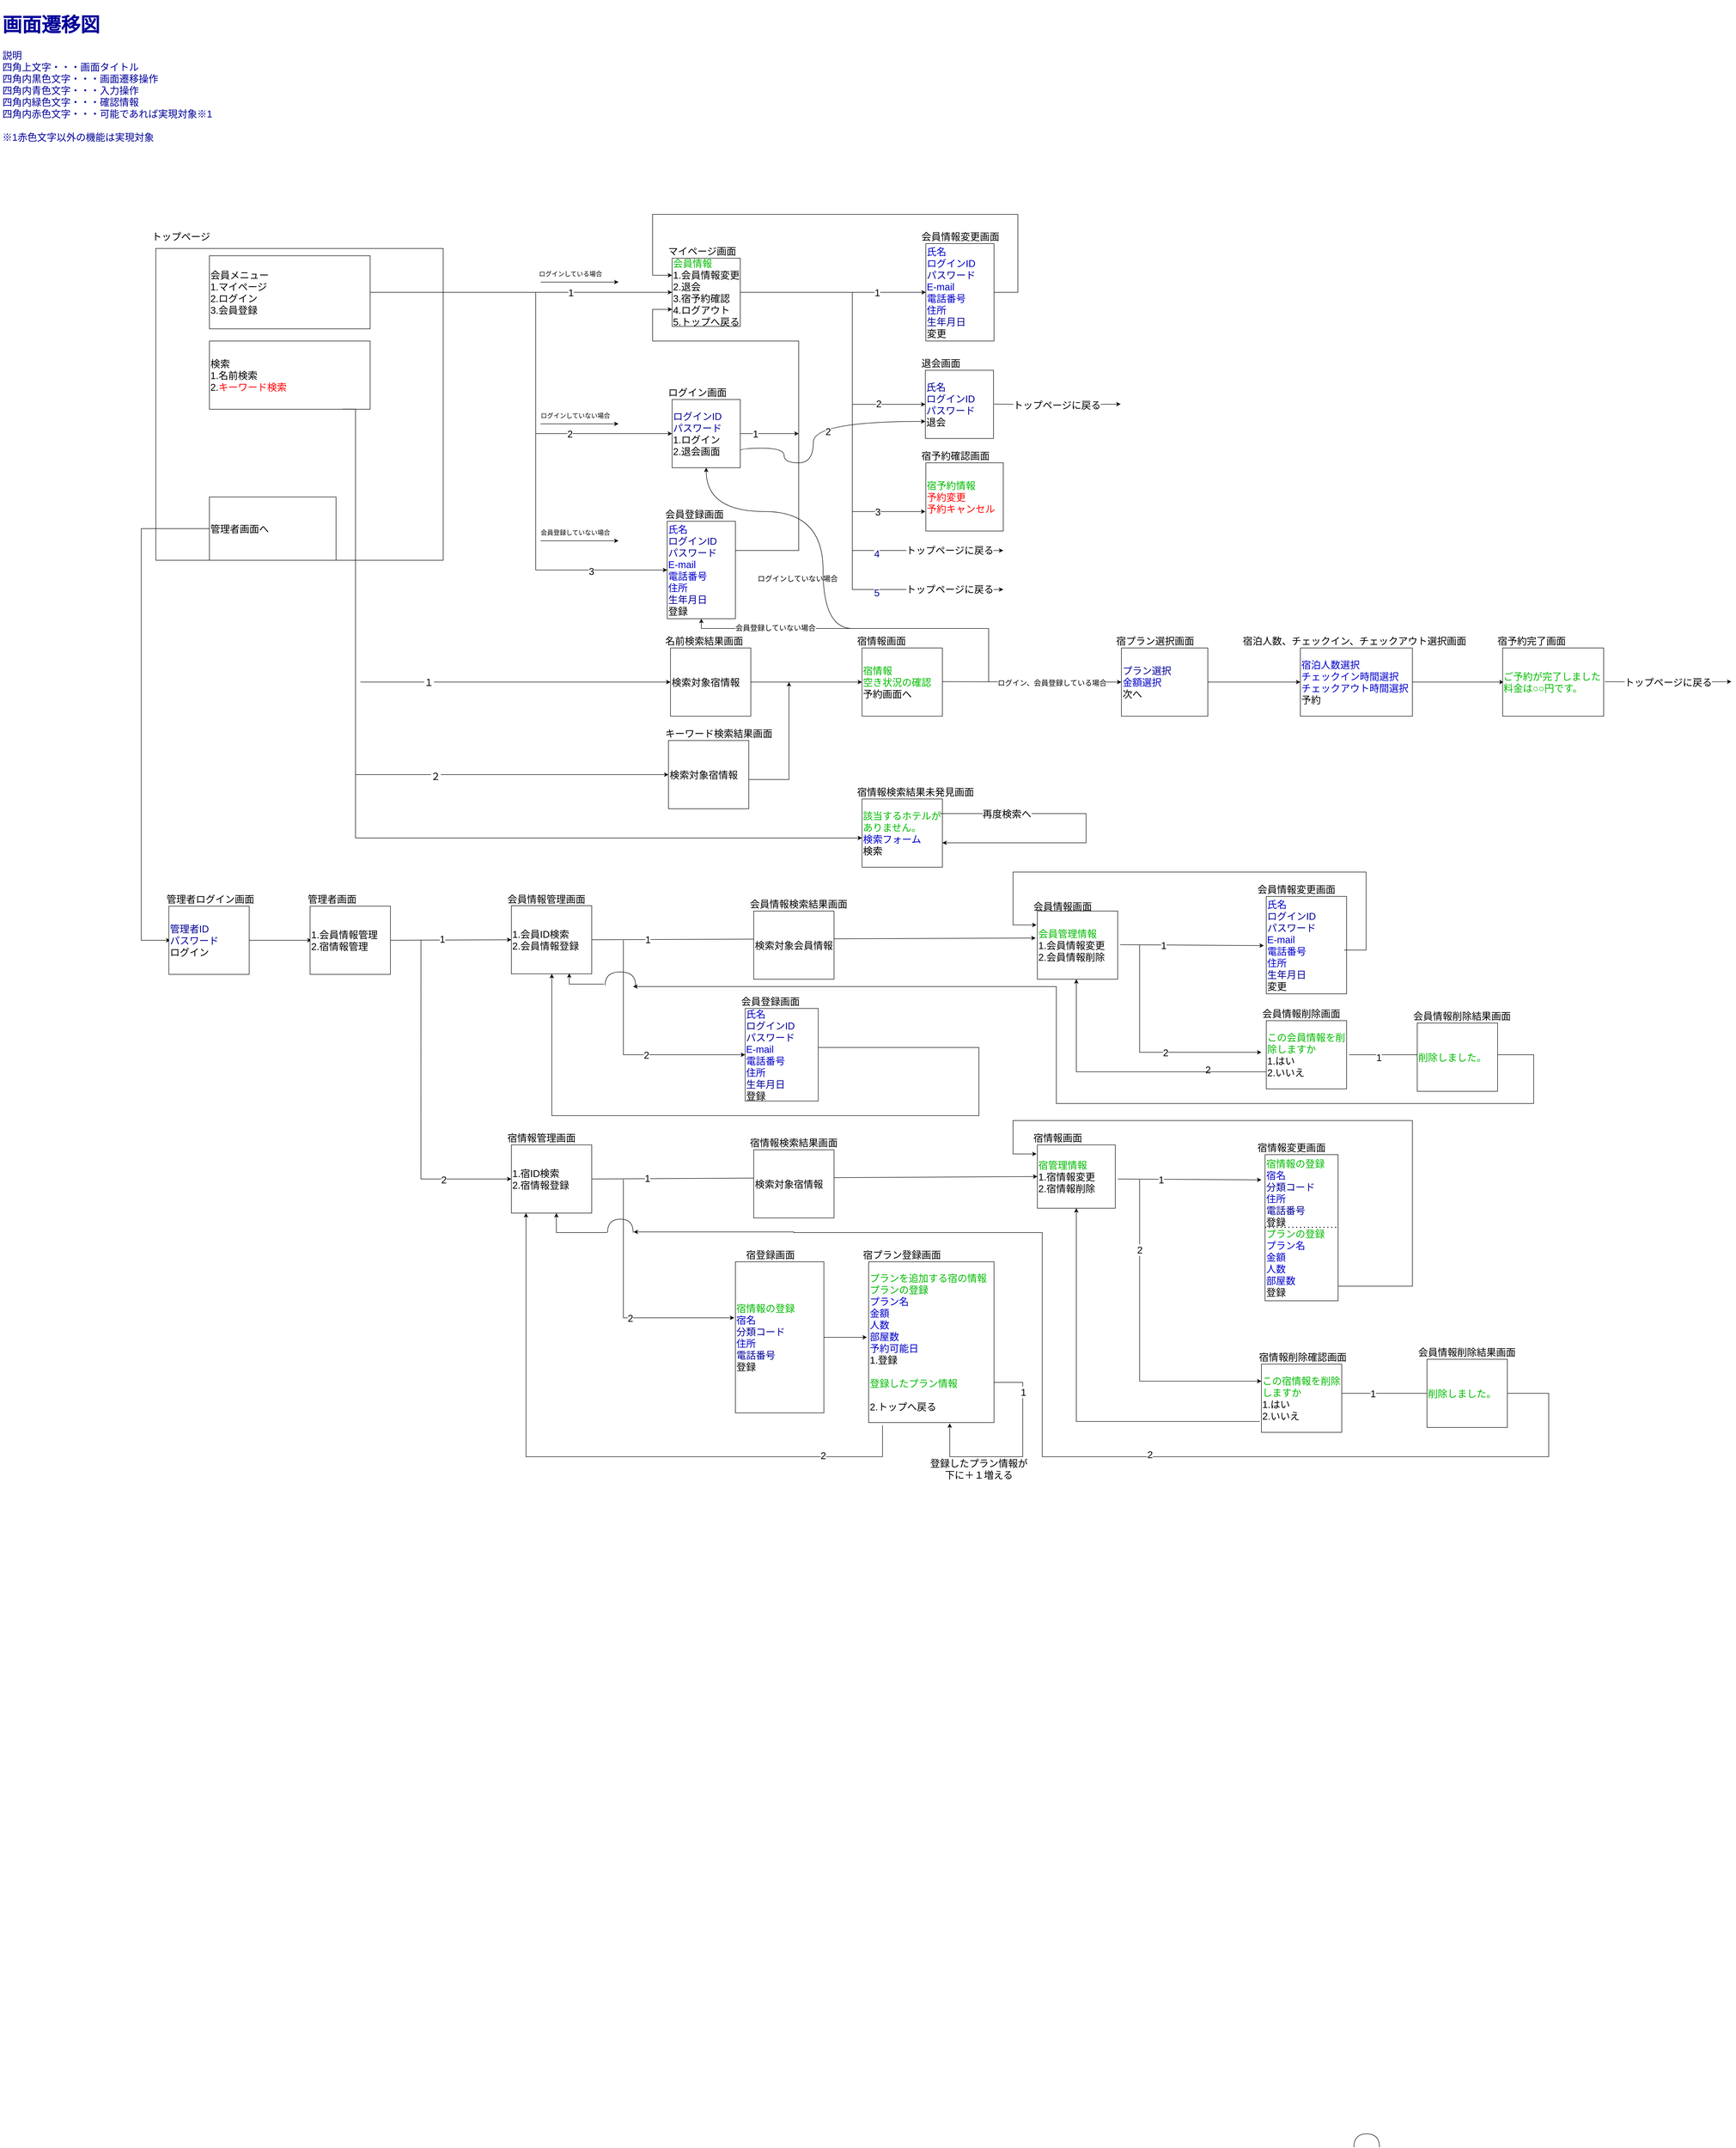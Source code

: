 <mxfile version="18.0.4" type="device"><diagram id="SCnkeToK2idK928pMim0" name="ページ1"><mxGraphModel dx="2678" dy="2702" grid="1" gridSize="10" guides="1" tooltips="1" connect="1" arrows="1" fold="1" page="1" pageScale="1" pageWidth="1100" pageHeight="1700" math="0" shadow="0"><root><mxCell id="0"/><mxCell id="1" parent="0"/><mxCell id="dKKwTY9NeeQIRmnHNCGu-55" value="&lt;h1&gt;画面遷移図&lt;/h1&gt;&lt;div&gt;説明&lt;/div&gt;&lt;div&gt;四角上文字・・・画面タイトル&lt;/div&gt;&lt;div&gt;四角内黒色文字・・・画面遷移操作&lt;/div&gt;&lt;div&gt;四角内青色文字・・・入力操作&lt;/div&gt;&lt;div&gt;四角内緑色文字・・・確認情報&lt;/div&gt;&lt;div&gt;四角内赤色文字・・・可能であれば実現対象※1&lt;/div&gt;&lt;div&gt;&lt;br&gt;&lt;/div&gt;&lt;div&gt;※1赤色文字以外の機能は実現対象&lt;/div&gt;&lt;div&gt;&lt;br&gt;&lt;/div&gt;" style="text;html=1;strokeColor=none;fillColor=none;spacing=5;spacingTop=-20;whiteSpace=wrap;overflow=hidden;rounded=0;fontSize=20;fontColor=#000099;" parent="1" vertex="1"><mxGeometry x="-210" y="-1370" width="510" height="360" as="geometry"/></mxCell><mxCell id="dKKwTY9NeeQIRmnHNCGu-114" value="" style="endArrow=classic;html=1;rounded=0;fontSize=20;fontColor=#00BB00;edgeStyle=elbowEdgeStyle;" parent="1" source="ScFktMSNSQJgYBEIyoUA-1" edge="1"><mxGeometry width="50" height="50" relative="1" as="geometry"><mxPoint x="-20" y="-30" as="sourcePoint"/><mxPoint x="140" y="550" as="targetPoint"/><Array as="points"><mxPoint x="80" y="550"/></Array></mxGeometry></mxCell><mxCell id="dKKwTY9NeeQIRmnHNCGu-115" value="&lt;font color=&quot;#000099&quot;&gt;管理者ID&lt;br&gt;パスワード&lt;/font&gt;&lt;br&gt;ログイン" style="rounded=0;whiteSpace=wrap;html=1;fontSize=20;align=left;" parent="1" vertex="1"><mxGeometry x="136.67" y="480" width="165" height="140" as="geometry"/></mxCell><mxCell id="dKKwTY9NeeQIRmnHNCGu-117" value="管理者ログイン画面" style="text;html=1;strokeColor=none;fillColor=none;align=left;verticalAlign=middle;whiteSpace=wrap;rounded=0;fontSize=20;" parent="1" vertex="1"><mxGeometry x="130" y="450" width="210" height="30" as="geometry"/></mxCell><mxCell id="dKKwTY9NeeQIRmnHNCGu-118" value="" style="endArrow=classic;html=1;rounded=0;fontSize=20;fontColor=#000099;exitX=1;exitY=0.5;exitDx=0;exitDy=0;" parent="1" source="dKKwTY9NeeQIRmnHNCGu-115" edge="1"><mxGeometry width="50" height="50" relative="1" as="geometry"><mxPoint x="480" y="590" as="sourcePoint"/><mxPoint x="430" y="550" as="targetPoint"/></mxGeometry></mxCell><mxCell id="dKKwTY9NeeQIRmnHNCGu-119" value="1.会員情報管理&lt;br&gt;2.宿情報管理" style="rounded=0;whiteSpace=wrap;html=1;fontSize=20;align=left;" parent="1" vertex="1"><mxGeometry x="426.67" y="480" width="165" height="140" as="geometry"/></mxCell><mxCell id="dKKwTY9NeeQIRmnHNCGu-120" value="管理者画面" style="text;html=1;strokeColor=none;fillColor=none;align=left;verticalAlign=middle;whiteSpace=wrap;rounded=0;fontSize=20;" parent="1" vertex="1"><mxGeometry x="420" y="450" width="210" height="30" as="geometry"/></mxCell><mxCell id="dKKwTY9NeeQIRmnHNCGu-121" value="" style="endArrow=classic;html=1;rounded=0;fontSize=20;fontColor=#000099;exitX=1;exitY=0.5;exitDx=0;exitDy=0;entryX=0;entryY=0.5;entryDx=0;entryDy=0;" parent="1" target="dKKwTY9NeeQIRmnHNCGu-122" edge="1"><mxGeometry width="50" height="50" relative="1" as="geometry"><mxPoint x="591.67" y="550" as="sourcePoint"/><mxPoint x="720" y="550" as="targetPoint"/></mxGeometry></mxCell><mxCell id="dKKwTY9NeeQIRmnHNCGu-129" value="1" style="edgeLabel;html=1;align=center;verticalAlign=middle;resizable=0;points=[];fontSize=20;fontColor=#000000;" parent="dKKwTY9NeeQIRmnHNCGu-121" vertex="1" connectable="0"><mxGeometry x="-0.143" y="3" relative="1" as="geometry"><mxPoint as="offset"/></mxGeometry></mxCell><mxCell id="dKKwTY9NeeQIRmnHNCGu-122" value="1.会員ID検索&lt;br&gt;2.会員情報登録" style="rounded=0;whiteSpace=wrap;html=1;fontSize=20;align=left;" parent="1" vertex="1"><mxGeometry x="840.0" y="479" width="165" height="140" as="geometry"/></mxCell><mxCell id="dKKwTY9NeeQIRmnHNCGu-123" value="会員情報管理画面" style="text;html=1;strokeColor=none;fillColor=none;align=left;verticalAlign=middle;whiteSpace=wrap;rounded=0;fontSize=20;" parent="1" vertex="1"><mxGeometry x="830" y="450" width="210" height="30" as="geometry"/></mxCell><mxCell id="dKKwTY9NeeQIRmnHNCGu-124" value="" style="edgeStyle=segmentEdgeStyle;endArrow=classic;html=1;rounded=0;fontSize=20;fontColor=#000000;entryX=0;entryY=0.5;entryDx=0;entryDy=0;" parent="1" target="dKKwTY9NeeQIRmnHNCGu-125" edge="1"><mxGeometry width="50" height="50" relative="1" as="geometry"><mxPoint x="654.34" y="549" as="sourcePoint"/><mxPoint x="840" y="770" as="targetPoint"/><Array as="points"><mxPoint x="654" y="1040"/></Array></mxGeometry></mxCell><mxCell id="dKKwTY9NeeQIRmnHNCGu-130" value="2" style="edgeLabel;html=1;align=center;verticalAlign=middle;resizable=0;points=[];fontSize=20;fontColor=#000000;" parent="dKKwTY9NeeQIRmnHNCGu-124" vertex="1" connectable="0"><mxGeometry x="0.302" y="2" relative="1" as="geometry"><mxPoint x="44" y="51" as="offset"/></mxGeometry></mxCell><mxCell id="dKKwTY9NeeQIRmnHNCGu-125" value="1.宿ID検索&lt;br&gt;2.宿情報登録" style="rounded=0;whiteSpace=wrap;html=1;fontSize=20;align=left;" parent="1" vertex="1"><mxGeometry x="840.0" y="970" width="165" height="140" as="geometry"/></mxCell><mxCell id="dKKwTY9NeeQIRmnHNCGu-126" value="宿情報管理画面" style="text;html=1;strokeColor=none;fillColor=none;align=left;verticalAlign=middle;whiteSpace=wrap;rounded=0;fontSize=20;" parent="1" vertex="1"><mxGeometry x="830" y="940" width="210" height="30" as="geometry"/></mxCell><mxCell id="dKKwTY9NeeQIRmnHNCGu-131" value="" style="endArrow=classic;html=1;rounded=0;fontSize=20;fontColor=#000000;exitX=1;exitY=0.5;exitDx=0;exitDy=0;entryX=-0.021;entryY=0.396;entryDx=0;entryDy=0;entryPerimeter=0;" parent="1" source="dKKwTY9NeeQIRmnHNCGu-122" target="dKKwTY9NeeQIRmnHNCGu-141" edge="1"><mxGeometry width="50" height="50" relative="1" as="geometry"><mxPoint x="1130" y="550" as="sourcePoint"/><mxPoint x="1310" y="550" as="targetPoint"/></mxGeometry></mxCell><mxCell id="dKKwTY9NeeQIRmnHNCGu-138" value="1" style="edgeLabel;html=1;align=center;verticalAlign=middle;resizable=0;points=[];fontSize=20;fontColor=#000000;" parent="dKKwTY9NeeQIRmnHNCGu-131" vertex="1" connectable="0"><mxGeometry x="-0.226" y="-1" relative="1" as="geometry"><mxPoint x="-238" y="-1" as="offset"/></mxGeometry></mxCell><mxCell id="dKKwTY9NeeQIRmnHNCGu-132" value="&lt;font color=&quot;#00bb00&quot;&gt;宿管理情報&lt;/font&gt;&lt;br&gt;1.宿情報変更&lt;br&gt;2.宿情報削除" style="rounded=0;whiteSpace=wrap;html=1;fontSize=20;align=left;" parent="1" vertex="1"><mxGeometry x="1920" y="970" width="160" height="130" as="geometry"/></mxCell><mxCell id="dKKwTY9NeeQIRmnHNCGu-133" value="宿情報画面" style="text;html=1;strokeColor=none;fillColor=none;align=left;verticalAlign=middle;whiteSpace=wrap;rounded=0;fontSize=20;" parent="1" vertex="1"><mxGeometry x="1910" y="940" width="210" height="30" as="geometry"/></mxCell><mxCell id="dKKwTY9NeeQIRmnHNCGu-134" value="" style="endArrow=classic;html=1;rounded=0;fontSize=20;fontColor=#00BB00;edgeStyle=elbowEdgeStyle;entryX=0;entryY=0.5;entryDx=0;entryDy=0;" parent="1" target="dKKwTY9NeeQIRmnHNCGu-135" edge="1"><mxGeometry width="50" height="50" relative="1" as="geometry"><mxPoint x="1070" y="550" as="sourcePoint"/><mxPoint x="1290" y="770" as="targetPoint"/><Array as="points"><mxPoint x="1070" y="770"/></Array></mxGeometry></mxCell><mxCell id="dKKwTY9NeeQIRmnHNCGu-139" value="2" style="edgeLabel;html=1;align=center;verticalAlign=middle;resizable=0;points=[];fontSize=20;fontColor=#000000;" parent="dKKwTY9NeeQIRmnHNCGu-134" vertex="1" connectable="0"><mxGeometry x="0.162" relative="1" as="geometry"><mxPoint as="offset"/></mxGeometry></mxCell><mxCell id="dKKwTY9NeeQIRmnHNCGu-135" value="&lt;font style=&quot;&quot; color=&quot;#0000cc&quot;&gt;氏名&lt;br&gt;&lt;/font&gt;&lt;font color=&quot;#000099&quot;&gt;ログインID&lt;br&gt;パスワード&lt;/font&gt;&lt;br style=&quot;&quot;&gt;&lt;font style=&quot;&quot; color=&quot;#0000cc&quot;&gt;E-mail&lt;/font&gt;&lt;br style=&quot;&quot;&gt;&lt;font style=&quot;&quot; color=&quot;#0000cc&quot;&gt;電話番号&lt;/font&gt;&lt;br style=&quot;&quot;&gt;&lt;font style=&quot;&quot; color=&quot;#0000cc&quot;&gt;住所&lt;br&gt;&lt;/font&gt;&lt;font color=&quot;#000099&quot;&gt;生年月日&lt;/font&gt;&lt;br style=&quot;&quot;&gt;登録" style="rounded=0;whiteSpace=wrap;html=1;fontSize=20;align=left;" parent="1" vertex="1"><mxGeometry x="1320" y="690" width="150" height="190" as="geometry"/></mxCell><mxCell id="dKKwTY9NeeQIRmnHNCGu-136" value="会員登録画面" style="text;html=1;strokeColor=none;fillColor=none;align=left;verticalAlign=middle;whiteSpace=wrap;rounded=0;fontSize=20;" parent="1" vertex="1"><mxGeometry x="1310" y="660" width="140" height="30" as="geometry"/></mxCell><mxCell id="dKKwTY9NeeQIRmnHNCGu-141" value="&lt;font color=&quot;#00bb00&quot;&gt;会員管理情報&lt;/font&gt;&lt;br&gt;1.会員情報変更&lt;br&gt;2.会員情報削除" style="rounded=0;whiteSpace=wrap;html=1;fontSize=20;align=left;" parent="1" vertex="1"><mxGeometry x="1920.0" y="490" width="165" height="140" as="geometry"/></mxCell><mxCell id="dKKwTY9NeeQIRmnHNCGu-142" value="会員情報画面" style="text;html=1;strokeColor=none;fillColor=none;align=left;verticalAlign=middle;whiteSpace=wrap;rounded=0;fontSize=20;" parent="1" vertex="1"><mxGeometry x="1910" y="465" width="210" height="30" as="geometry"/></mxCell><mxCell id="dKKwTY9NeeQIRmnHNCGu-143" value="" style="endArrow=classic;html=1;rounded=0;fontSize=20;fontColor=#000000;exitX=1;exitY=0.5;exitDx=0;exitDy=0;entryX=0;entryY=0.5;entryDx=0;entryDy=0;" parent="1" target="dKKwTY9NeeQIRmnHNCGu-132" edge="1"><mxGeometry width="50" height="50" relative="1" as="geometry"><mxPoint x="1005" y="1040" as="sourcePoint"/><mxPoint x="1310.0" y="1041" as="targetPoint"/></mxGeometry></mxCell><mxCell id="dKKwTY9NeeQIRmnHNCGu-144" value="1" style="edgeLabel;html=1;align=center;verticalAlign=middle;resizable=0;points=[];fontSize=20;fontColor=#000000;" parent="dKKwTY9NeeQIRmnHNCGu-143" vertex="1" connectable="0"><mxGeometry x="-0.226" y="-1" relative="1" as="geometry"><mxPoint x="-240" y="-1" as="offset"/></mxGeometry></mxCell><mxCell id="dKKwTY9NeeQIRmnHNCGu-145" value="" style="endArrow=classic;html=1;rounded=0;fontSize=20;fontColor=#00BB00;edgeStyle=elbowEdgeStyle;entryX=-0.013;entryY=0.371;entryDx=0;entryDy=0;entryPerimeter=0;" parent="1" target="dKKwTY9NeeQIRmnHNCGu-147" edge="1"><mxGeometry width="50" height="50" relative="1" as="geometry"><mxPoint x="1070.0" y="1041" as="sourcePoint"/><mxPoint x="1320.0" y="1261" as="targetPoint"/><Array as="points"><mxPoint x="1070.0" y="1261"/></Array></mxGeometry></mxCell><mxCell id="dKKwTY9NeeQIRmnHNCGu-146" value="2" style="edgeLabel;html=1;align=center;verticalAlign=middle;resizable=0;points=[];fontSize=20;fontColor=#000000;" parent="dKKwTY9NeeQIRmnHNCGu-145" vertex="1" connectable="0"><mxGeometry x="0.162" relative="1" as="geometry"><mxPoint as="offset"/></mxGeometry></mxCell><mxCell id="dKKwTY9NeeQIRmnHNCGu-147" value="&lt;font color=&quot;#00bb00&quot;&gt;宿情報の登録&lt;/font&gt;&lt;br&gt;&lt;font color=&quot;#0000cc&quot;&gt;宿名&lt;/font&gt;&lt;br&gt;&lt;font color=&quot;#000099&quot;&gt;分類コード&lt;/font&gt;&lt;br style=&quot;&quot;&gt;&lt;font style=&quot;&quot; color=&quot;#0000cc&quot;&gt;住所&lt;br&gt;&lt;/font&gt;&lt;font color=&quot;#000099&quot;&gt;電話番号&lt;/font&gt;&lt;br style=&quot;&quot;&gt;登録&lt;br&gt;" style="rounded=0;whiteSpace=wrap;html=1;fontSize=20;align=left;" parent="1" vertex="1"><mxGeometry x="1300" y="1210" width="181.67" height="310" as="geometry"/></mxCell><mxCell id="dKKwTY9NeeQIRmnHNCGu-148" value="宿登録画面" style="text;html=1;strokeColor=none;fillColor=none;align=left;verticalAlign=middle;whiteSpace=wrap;rounded=0;fontSize=20;" parent="1" vertex="1"><mxGeometry x="1320" y="1180" width="140" height="30" as="geometry"/></mxCell><mxCell id="dKKwTY9NeeQIRmnHNCGu-153" value="" style="edgeStyle=orthogonalEdgeStyle;elbow=vertical;endArrow=classic;html=1;rounded=0;fontSize=20;fontColor=#00BB00;exitX=1;exitY=0.5;exitDx=0;exitDy=0;" parent="1" source="dKKwTY9NeeQIRmnHNCGu-135" target="dKKwTY9NeeQIRmnHNCGu-122" edge="1"><mxGeometry width="50" height="50" relative="1" as="geometry"><mxPoint x="1730" y="770" as="sourcePoint"/><mxPoint x="910" y="910" as="targetPoint"/><Array as="points"><mxPoint x="1470" y="770"/><mxPoint x="1800" y="770"/><mxPoint x="1800" y="910"/><mxPoint x="923" y="910"/></Array></mxGeometry></mxCell><mxCell id="dKKwTY9NeeQIRmnHNCGu-158" value="" style="edgeStyle=orthogonalEdgeStyle;elbow=vertical;endArrow=classic;html=1;rounded=0;fontSize=20;fontColor=#00BB00;exitX=0.111;exitY=1.017;exitDx=0;exitDy=0;exitPerimeter=0;" parent="1" source="dxw_-g2Lm3w2OZzwkXhZ-1" edge="1"><mxGeometry width="50" height="50" relative="1" as="geometry"><mxPoint x="1740" y="1610" as="sourcePoint"/><mxPoint x="870" y="1110" as="targetPoint"/><Array as="points"><mxPoint x="1602" y="1610"/><mxPoint x="870" y="1610"/></Array></mxGeometry></mxCell><mxCell id="dxw_-g2Lm3w2OZzwkXhZ-4" value="2" style="edgeLabel;html=1;align=center;verticalAlign=middle;resizable=0;points=[];fontSize=20;fontColor=#000000;" vertex="1" connectable="0" parent="dKKwTY9NeeQIRmnHNCGu-158"><mxGeometry x="-0.71" y="-3" relative="1" as="geometry"><mxPoint x="1" as="offset"/></mxGeometry></mxCell><mxCell id="fsXz6TaaXuF8lYQnEUU4-1" value="検索対象宿情報" style="rounded=0;whiteSpace=wrap;html=1;fontSize=20;align=left;" parent="1" vertex="1"><mxGeometry x="1337.5" y="980" width="165" height="140" as="geometry"/></mxCell><mxCell id="fsXz6TaaXuF8lYQnEUU4-2" value="宿情報検索結果画面" style="text;html=1;strokeColor=none;fillColor=none;align=left;verticalAlign=middle;whiteSpace=wrap;rounded=0;fontSize=20;" parent="1" vertex="1"><mxGeometry x="1327.5" y="950" width="210" height="30" as="geometry"/></mxCell><mxCell id="fsXz6TaaXuF8lYQnEUU4-3" value="検索対象会員情報" style="rounded=0;whiteSpace=wrap;html=1;fontSize=20;align=left;" parent="1" vertex="1"><mxGeometry x="1337.5" y="490" width="165" height="140" as="geometry"/></mxCell><mxCell id="fsXz6TaaXuF8lYQnEUU4-4" value="会員情報検索結果画面" style="text;html=1;strokeColor=none;fillColor=none;align=left;verticalAlign=middle;whiteSpace=wrap;rounded=0;fontSize=20;" parent="1" vertex="1"><mxGeometry x="1327.5" y="460" width="210" height="30" as="geometry"/></mxCell><mxCell id="fsXz6TaaXuF8lYQnEUU4-6" value="" style="endArrow=classic;html=1;rounded=0;fontSize=20;fontColor=#00BB00;edgeStyle=elbowEdgeStyle;entryX=0;entryY=0.5;entryDx=0;entryDy=0;" parent="1" edge="1"><mxGeometry width="50" height="50" relative="1" as="geometry"><mxPoint x="2130.005" y="560.003" as="sourcePoint"/><mxPoint x="2380.005" y="780.003" as="targetPoint"/><Array as="points"><mxPoint x="2130.005" y="780.003"/></Array></mxGeometry></mxCell><mxCell id="fsXz6TaaXuF8lYQnEUU4-7" value="2" style="edgeLabel;html=1;align=center;verticalAlign=middle;resizable=0;points=[];fontSize=20;fontColor=#000000;" parent="fsXz6TaaXuF8lYQnEUU4-6" vertex="1" connectable="0"><mxGeometry x="0.162" relative="1" as="geometry"><mxPoint as="offset"/></mxGeometry></mxCell><mxCell id="fsXz6TaaXuF8lYQnEUU4-8" value="" style="endArrow=classic;html=1;rounded=0;fontSize=20;fontColor=#000000;exitX=1;exitY=0.5;exitDx=0;exitDy=0;" parent="1" edge="1"><mxGeometry width="50" height="50" relative="1" as="geometry"><mxPoint x="2090" y="559.09" as="sourcePoint"/><mxPoint x="2385" y="560.91" as="targetPoint"/></mxGeometry></mxCell><mxCell id="fsXz6TaaXuF8lYQnEUU4-9" value="1" style="edgeLabel;html=1;align=center;verticalAlign=middle;resizable=0;points=[];fontSize=20;fontColor=#000000;" parent="fsXz6TaaXuF8lYQnEUU4-8" vertex="1" connectable="0"><mxGeometry x="-0.226" y="-1" relative="1" as="geometry"><mxPoint x="-25" y="-1" as="offset"/></mxGeometry></mxCell><mxCell id="fsXz6TaaXuF8lYQnEUU4-10" value="" style="endArrow=classic;html=1;rounded=0;fontSize=20;fontColor=#00BB00;edgeStyle=elbowEdgeStyle;entryX=0;entryY=0.25;entryDx=0;entryDy=0;" parent="1" target="fsXz6TaaXuF8lYQnEUU4-20" edge="1"><mxGeometry width="50" height="50" relative="1" as="geometry"><mxPoint x="2130.005" y="1040.913" as="sourcePoint"/><mxPoint x="2380.005" y="1260.913" as="targetPoint"/><Array as="points"><mxPoint x="2130" y="1350"/></Array></mxGeometry></mxCell><mxCell id="fsXz6TaaXuF8lYQnEUU4-11" value="2" style="edgeLabel;html=1;align=center;verticalAlign=middle;resizable=0;points=[];fontSize=20;fontColor=#000000;" parent="fsXz6TaaXuF8lYQnEUU4-10" vertex="1" connectable="0"><mxGeometry x="0.162" relative="1" as="geometry"><mxPoint y="-242" as="offset"/></mxGeometry></mxCell><mxCell id="fsXz6TaaXuF8lYQnEUU4-12" value="" style="endArrow=classic;html=1;rounded=0;fontSize=20;fontColor=#000000;exitX=1;exitY=0.5;exitDx=0;exitDy=0;" parent="1" edge="1"><mxGeometry width="50" height="50" relative="1" as="geometry"><mxPoint x="2085" y="1040" as="sourcePoint"/><mxPoint x="2380" y="1041.82" as="targetPoint"/></mxGeometry></mxCell><mxCell id="fsXz6TaaXuF8lYQnEUU4-13" value="1" style="edgeLabel;html=1;align=center;verticalAlign=middle;resizable=0;points=[];fontSize=20;fontColor=#000000;" parent="fsXz6TaaXuF8lYQnEUU4-12" vertex="1" connectable="0"><mxGeometry x="-0.226" y="-1" relative="1" as="geometry"><mxPoint x="-25" y="-1" as="offset"/></mxGeometry></mxCell><mxCell id="fsXz6TaaXuF8lYQnEUU4-14" value="&lt;font style=&quot;&quot; color=&quot;#0000cc&quot;&gt;氏名&lt;br&gt;&lt;/font&gt;&lt;font style=&quot;&quot; color=&quot;#000099&quot;&gt;ログインID&lt;br&gt;パスワード&lt;/font&gt;&lt;br style=&quot;&quot;&gt;&lt;font style=&quot;&quot; color=&quot;#0000cc&quot;&gt;E-mail&lt;/font&gt;&lt;br style=&quot;&quot;&gt;&lt;font style=&quot;&quot; color=&quot;#0000cc&quot;&gt;電話番号&lt;/font&gt;&lt;br style=&quot;&quot;&gt;&lt;font style=&quot;&quot; color=&quot;#0000cc&quot;&gt;住所&lt;br&gt;&lt;/font&gt;&lt;span style=&quot;color: rgb(0, 0, 153);&quot;&gt;生年月日&lt;/span&gt;&lt;br style=&quot;&quot;&gt;変更" style="rounded=0;whiteSpace=wrap;html=1;fontSize=20;align=left;" parent="1" vertex="1"><mxGeometry x="2390" y="460" width="165" height="200" as="geometry"/></mxCell><mxCell id="fsXz6TaaXuF8lYQnEUU4-15" value="会員情報変更画面" style="text;html=1;strokeColor=none;fillColor=none;align=left;verticalAlign=middle;whiteSpace=wrap;rounded=0;fontSize=20;" parent="1" vertex="1"><mxGeometry x="2370" y="430" width="210" height="30" as="geometry"/></mxCell><mxCell id="fsXz6TaaXuF8lYQnEUU4-16" value="&lt;font color=&quot;#00bb00&quot;&gt;この会員情報を削除しますか&lt;/font&gt;&lt;br&gt;1.はい&lt;br&gt;2.いいえ" style="rounded=0;whiteSpace=wrap;html=1;fontSize=20;align=left;" parent="1" vertex="1"><mxGeometry x="2390.0" y="715" width="165" height="140" as="geometry"/></mxCell><mxCell id="fsXz6TaaXuF8lYQnEUU4-17" value="会員情報削除画面" style="text;html=1;strokeColor=none;fillColor=none;align=left;verticalAlign=middle;whiteSpace=wrap;rounded=0;fontSize=20;" parent="1" vertex="1"><mxGeometry x="2380" y="685" width="210" height="30" as="geometry"/></mxCell><mxCell id="fsXz6TaaXuF8lYQnEUU4-19" value="宿情報変更画面" style="text;html=1;strokeColor=none;fillColor=none;align=left;verticalAlign=middle;whiteSpace=wrap;rounded=0;fontSize=20;" parent="1" vertex="1"><mxGeometry x="2370" y="960" width="210" height="30" as="geometry"/></mxCell><mxCell id="fsXz6TaaXuF8lYQnEUU4-20" value="&lt;font style=&quot;&quot; color=&quot;#00bb00&quot;&gt;この宿情報を削除しますか&lt;/font&gt;&lt;br style=&quot;&quot;&gt;&lt;span style=&quot;&quot;&gt;1.はい&lt;/span&gt;&lt;br style=&quot;&quot;&gt;&lt;span style=&quot;&quot;&gt;2.いいえ&lt;/span&gt;" style="rounded=0;whiteSpace=wrap;html=1;fontSize=20;align=left;" parent="1" vertex="1"><mxGeometry x="2380.0" y="1420" width="165" height="140" as="geometry"/></mxCell><mxCell id="fsXz6TaaXuF8lYQnEUU4-21" value="宿情報削除確認画面" style="text;html=1;strokeColor=none;fillColor=none;align=left;verticalAlign=middle;whiteSpace=wrap;rounded=0;fontSize=20;" parent="1" vertex="1"><mxGeometry x="2372.5" y="1390" width="210" height="30" as="geometry"/></mxCell><mxCell id="fsXz6TaaXuF8lYQnEUU4-22" value="" style="edgeStyle=segmentEdgeStyle;endArrow=classic;html=1;rounded=0;fontColor=#00BB00;entryX=0.052;entryY=1.019;entryDx=0;entryDy=0;entryPerimeter=0;" parent="1" source="fsXz6TaaXuF8lYQnEUU4-20" target="awbDThb11Wzi4i5nIfmP-154" edge="1"><mxGeometry width="50" height="50" relative="1" as="geometry"><mxPoint x="2600" y="1480" as="sourcePoint"/><mxPoint x="1170" y="1150" as="targetPoint"/><Array as="points"><mxPoint x="2970" y="1480"/><mxPoint x="2970" y="1610"/><mxPoint x="1930" y="1610"/><mxPoint x="1930" y="1150"/><mxPoint x="1420" y="1150"/><mxPoint x="1420" y="1149"/></Array></mxGeometry></mxCell><mxCell id="fsXz6TaaXuF8lYQnEUU4-23" value="2" style="edgeLabel;html=1;align=center;verticalAlign=middle;resizable=0;points=[];fontColor=#000000;fontSize=20;" parent="fsXz6TaaXuF8lYQnEUU4-22" vertex="1" connectable="0"><mxGeometry x="-0.546" y="6" relative="1" as="geometry"><mxPoint x="-717" y="-11" as="offset"/></mxGeometry></mxCell><mxCell id="fsXz6TaaXuF8lYQnEUU4-24" value="" style="edgeStyle=segmentEdgeStyle;endArrow=classic;html=1;rounded=0;fontSize=20;fontColor=#000000;exitX=-0.021;exitY=0.841;exitDx=0;exitDy=0;exitPerimeter=0;entryX=0.5;entryY=1;entryDx=0;entryDy=0;" parent="1" source="fsXz6TaaXuF8lYQnEUU4-20" target="dKKwTY9NeeQIRmnHNCGu-132" edge="1"><mxGeometry width="50" height="50" relative="1" as="geometry"><mxPoint x="2270" y="1320" as="sourcePoint"/><mxPoint x="2320" y="1270" as="targetPoint"/><Array as="points"><mxPoint x="2000" y="1538"/></Array></mxGeometry></mxCell><mxCell id="fsXz6TaaXuF8lYQnEUU4-25" value="1" style="edgeLabel;html=1;align=center;verticalAlign=middle;resizable=0;points=[];fontSize=20;fontColor=#000000;" parent="fsXz6TaaXuF8lYQnEUU4-24" vertex="1" connectable="0"><mxGeometry x="-0.486" relative="1" as="geometry"><mxPoint x="442" y="-58" as="offset"/></mxGeometry></mxCell><mxCell id="fsXz6TaaXuF8lYQnEUU4-26" value="" style="edgeStyle=segmentEdgeStyle;endArrow=classic;html=1;rounded=0;fontColor=#00BB00;" parent="1" edge="1"><mxGeometry width="50" height="50" relative="1" as="geometry"><mxPoint x="2560" y="785" as="sourcePoint"/><mxPoint x="1090" y="645" as="targetPoint"/><Array as="points"><mxPoint x="2939" y="785"/><mxPoint x="2939" y="885"/><mxPoint x="1959" y="885"/><mxPoint x="1959" y="645"/><mxPoint x="1110" y="645"/></Array></mxGeometry></mxCell><mxCell id="fsXz6TaaXuF8lYQnEUU4-27" value="2" style="edgeLabel;html=1;align=center;verticalAlign=middle;resizable=0;points=[];fontColor=#000000;fontSize=20;" parent="fsXz6TaaXuF8lYQnEUU4-26" vertex="1" connectable="0"><mxGeometry x="-0.546" y="6" relative="1" as="geometry"><mxPoint x="-565" y="-76" as="offset"/></mxGeometry></mxCell><mxCell id="fsXz6TaaXuF8lYQnEUU4-28" value="" style="edgeStyle=segmentEdgeStyle;endArrow=classic;html=1;rounded=0;fontSize=20;fontColor=#000000;" parent="1" edge="1"><mxGeometry width="50" height="50" relative="1" as="geometry"><mxPoint x="2390" y="830" as="sourcePoint"/><mxPoint x="2000" y="630" as="targetPoint"/><Array as="points"><mxPoint x="2387" y="820"/><mxPoint x="2010" y="820"/></Array></mxGeometry></mxCell><mxCell id="fsXz6TaaXuF8lYQnEUU4-29" value="1" style="edgeLabel;html=1;align=center;verticalAlign=middle;resizable=0;points=[];fontSize=20;fontColor=#000000;" parent="fsXz6TaaXuF8lYQnEUU4-28" vertex="1" connectable="0"><mxGeometry x="-0.486" relative="1" as="geometry"><mxPoint x="372" y="-30" as="offset"/></mxGeometry></mxCell><mxCell id="fsXz6TaaXuF8lYQnEUU4-31" value="" style="edgeStyle=segmentEdgeStyle;endArrow=classic;html=1;rounded=0;fontSize=20;fontColor=#000000;entryX=-0.01;entryY=0.143;entryDx=0;entryDy=0;entryPerimeter=0;exitX=0.994;exitY=0.894;exitDx=0;exitDy=0;exitPerimeter=0;" parent="1" source="3SeGuJIltBjAGTnUU7KH-5" target="dKKwTY9NeeQIRmnHNCGu-132" edge="1"><mxGeometry width="50" height="50" relative="1" as="geometry"><mxPoint x="2570" y="1260" as="sourcePoint"/><mxPoint x="1870" y="990" as="targetPoint"/><Array as="points"><mxPoint x="2537" y="1260"/><mxPoint x="2690" y="1260"/><mxPoint x="2690" y="920"/><mxPoint x="1870" y="920"/><mxPoint x="1870" y="989"/></Array></mxGeometry></mxCell><mxCell id="fsXz6TaaXuF8lYQnEUU4-32" value="" style="edgeStyle=segmentEdgeStyle;endArrow=classic;html=1;rounded=0;fontSize=20;fontColor=#000000;entryX=-0.01;entryY=0.143;entryDx=0;entryDy=0;entryPerimeter=0;" parent="1" edge="1"><mxGeometry width="50" height="50" relative="1" as="geometry"><mxPoint x="2550" y="570.09" as="sourcePoint"/><mxPoint x="1918.31" y="518.59" as="targetPoint"/><Array as="points"><mxPoint x="2595" y="570"/><mxPoint x="2595" y="410"/><mxPoint x="1870" y="410"/><mxPoint x="1870" y="519"/></Array></mxGeometry></mxCell><mxCell id="lgAugguogJ9IQKmqpxsA-20" value="&lt;font color=&quot;#00bb00&quot;&gt;削除しました。&lt;/font&gt;&lt;br&gt;" style="rounded=0;whiteSpace=wrap;html=1;fontSize=20;align=left;" parent="1" vertex="1"><mxGeometry x="2700.0" y="720" width="165" height="140" as="geometry"/></mxCell><mxCell id="lgAugguogJ9IQKmqpxsA-21" value="会員情報削除結果画面" style="text;html=1;strokeColor=none;fillColor=none;align=left;verticalAlign=middle;whiteSpace=wrap;rounded=0;fontSize=20;" parent="1" vertex="1"><mxGeometry x="2690" y="690" width="210" height="30" as="geometry"/></mxCell><mxCell id="lgAugguogJ9IQKmqpxsA-22" value="&lt;font color=&quot;#00bb00&quot;&gt;削除しました。&lt;/font&gt;&lt;br&gt;" style="rounded=0;whiteSpace=wrap;html=1;fontSize=20;align=left;" parent="1" vertex="1"><mxGeometry x="2720.0" y="1410" width="165" height="140" as="geometry"/></mxCell><mxCell id="lgAugguogJ9IQKmqpxsA-23" value="会員情報削除結果画面" style="text;html=1;strokeColor=none;fillColor=none;align=left;verticalAlign=middle;whiteSpace=wrap;rounded=0;fontSize=20;" parent="1" vertex="1"><mxGeometry x="2700" y="1380" width="210" height="30" as="geometry"/></mxCell><mxCell id="awbDThb11Wzi4i5nIfmP-74" value="" style="edgeStyle=segmentEdgeStyle;endArrow=classic;html=1;rounded=0;fontSize=20;fontColor=#000099;elbow=vertical;entryX=0;entryY=0.25;entryDx=0;entryDy=0;" parent="1" target="awbDThb11Wzi4i5nIfmP-104" edge="1"><mxGeometry width="50" height="50" relative="1" as="geometry"><mxPoint x="1830" y="-780" as="sourcePoint"/><mxPoint x="960" y="-820" as="targetPoint"/><Array as="points"><mxPoint x="1880" y="-780"/><mxPoint x="1880" y="-940"/><mxPoint x="1130" y="-940"/><mxPoint x="1130" y="-815"/></Array></mxGeometry></mxCell><mxCell id="awbDThb11Wzi4i5nIfmP-75" value="&lt;span style=&quot;font-size: 20px;&quot;&gt;&lt;br&gt;&lt;/span&gt;" style="rounded=0;whiteSpace=wrap;html=1;" parent="1" vertex="1"><mxGeometry x="110" y="-870" width="590" height="640" as="geometry"/></mxCell><mxCell id="awbDThb11Wzi4i5nIfmP-76" value="検索&lt;br&gt;1.名前検索&lt;br&gt;2.&lt;font color=&quot;#ff0000&quot;&gt;キーワード検索&lt;/font&gt;" style="rounded=0;whiteSpace=wrap;html=1;fontSize=20;align=left;" parent="1" vertex="1"><mxGeometry x="220" y="-680" width="330" height="140" as="geometry"/></mxCell><mxCell id="awbDThb11Wzi4i5nIfmP-77" value="" style="endArrow=classic;html=1;rounded=0;fontSize=20;exitX=1;exitY=0.5;exitDx=0;exitDy=0;entryX=0;entryY=0.5;entryDx=0;entryDy=0;startArrow=none;" parent="1" source="awbDThb11Wzi4i5nIfmP-104" target="awbDThb11Wzi4i5nIfmP-89" edge="1"><mxGeometry width="50" height="50" relative="1" as="geometry"><mxPoint x="1120" y="-780" as="sourcePoint"/><mxPoint x="1410.0" y="-780" as="targetPoint"/></mxGeometry></mxCell><mxCell id="awbDThb11Wzi4i5nIfmP-78" value="1" style="edgeLabel;html=1;align=center;verticalAlign=middle;resizable=0;points=[];fontSize=20;fontColor=#000000;" parent="awbDThb11Wzi4i5nIfmP-77" vertex="1" connectable="0"><mxGeometry x="0.473" relative="1" as="geometry"><mxPoint as="offset"/></mxGeometry></mxCell><mxCell id="awbDThb11Wzi4i5nIfmP-79" value="" style="endArrow=classic;html=1;rounded=0;fontSize=20;entryX=0;entryY=0.5;entryDx=0;entryDy=0;exitX=1;exitY=0.5;exitDx=0;exitDy=0;" parent="1" source="awbDThb11Wzi4i5nIfmP-83" target="awbDThb11Wzi4i5nIfmP-104" edge="1"><mxGeometry width="50" height="50" relative="1" as="geometry"><mxPoint x="350" y="-780" as="sourcePoint"/><mxPoint x="1000" y="-780" as="targetPoint"/></mxGeometry></mxCell><mxCell id="awbDThb11Wzi4i5nIfmP-80" value="1" style="edgeLabel;html=1;align=center;verticalAlign=middle;resizable=0;points=[];fontSize=20;" parent="awbDThb11Wzi4i5nIfmP-79" vertex="1" connectable="0"><mxGeometry x="0.328" relative="1" as="geometry"><mxPoint as="offset"/></mxGeometry></mxCell><mxCell id="awbDThb11Wzi4i5nIfmP-81" value="" style="endArrow=classic;html=1;rounded=0;fontSize=20;edgeStyle=elbowEdgeStyle;entryX=0;entryY=0.5;entryDx=0;entryDy=0;" parent="1" target="awbDThb11Wzi4i5nIfmP-87" edge="1"><mxGeometry width="50" height="50" relative="1" as="geometry"><mxPoint x="890" y="-780" as="sourcePoint"/><mxPoint x="1000" y="-170" as="targetPoint"/><Array as="points"><mxPoint x="890" y="-720"/><mxPoint x="950" y="-540"/><mxPoint x="900" y="-680"/><mxPoint x="924" y="-430"/><mxPoint x="924" y="100"/><mxPoint x="1034" y="-261.25"/><mxPoint x="1064" y="-231.25"/><mxPoint x="1054" y="-231.25"/><mxPoint x="1064" y="-201.25"/></Array></mxGeometry></mxCell><mxCell id="awbDThb11Wzi4i5nIfmP-82" value="3" style="edgeLabel;html=1;align=center;verticalAlign=middle;resizable=0;points=[];fontSize=20;fontColor=#000000;" parent="awbDThb11Wzi4i5nIfmP-81" vertex="1" connectable="0"><mxGeometry x="0.628" y="-2" relative="1" as="geometry"><mxPoint as="offset"/></mxGeometry></mxCell><mxCell id="awbDThb11Wzi4i5nIfmP-83" value="&lt;div style=&quot;&quot;&gt;&lt;span style=&quot;font-size: 20px; text-align: center;&quot;&gt;会員メニュー&lt;/span&gt;&lt;span style=&quot;font-size: 20px; background-color: initial;&quot;&gt;&lt;br&gt;&lt;/span&gt;&lt;/div&gt;&lt;div style=&quot;&quot;&gt;&lt;span style=&quot;font-size: 20px; background-color: initial;&quot;&gt;1.マイページ&lt;/span&gt;&lt;br&gt;&lt;/div&gt;&lt;div style=&quot;&quot;&gt;&lt;span style=&quot;font-size: 20px; background-color: initial;&quot;&gt;2.ログイン&lt;/span&gt;&lt;/div&gt;&lt;div style=&quot;&quot;&gt;&lt;span style=&quot;font-size: 20px;&quot;&gt;3.会員登録&lt;/span&gt;&lt;/div&gt;" style="rounded=0;whiteSpace=wrap;html=1;align=left;" parent="1" vertex="1"><mxGeometry x="220" y="-855" width="330" height="150" as="geometry"/></mxCell><mxCell id="awbDThb11Wzi4i5nIfmP-84" style="edgeStyle=elbowEdgeStyle;rounded=0;orthogonalLoop=1;jettySize=auto;html=1;exitX=0.75;exitY=0;exitDx=0;exitDy=0;" parent="1" source="awbDThb11Wzi4i5nIfmP-83" target="awbDThb11Wzi4i5nIfmP-83" edge="1"><mxGeometry relative="1" as="geometry"/></mxCell><mxCell id="awbDThb11Wzi4i5nIfmP-85" value="トップページ" style="text;html=1;strokeColor=none;fillColor=none;align=left;verticalAlign=middle;whiteSpace=wrap;rounded=0;fontSize=20;" parent="1" vertex="1"><mxGeometry x="100" y="-910" width="130" height="30" as="geometry"/></mxCell><mxCell id="awbDThb11Wzi4i5nIfmP-86" value="マイページ画面" style="text;html=1;strokeColor=none;fillColor=none;align=left;verticalAlign=middle;whiteSpace=wrap;rounded=0;fontSize=20;" parent="1" vertex="1"><mxGeometry x="1160" y="-880" width="170" height="30" as="geometry"/></mxCell><mxCell id="awbDThb11Wzi4i5nIfmP-87" value="&lt;font style=&quot;&quot; color=&quot;#0000cc&quot;&gt;氏名&lt;br&gt;&lt;/font&gt;&lt;font color=&quot;#000099&quot;&gt;ログインID&lt;br&gt;パスワード&lt;/font&gt;&lt;br style=&quot;&quot;&gt;&lt;font style=&quot;&quot; color=&quot;#0000cc&quot;&gt;E-mail&lt;/font&gt;&lt;br style=&quot;&quot;&gt;&lt;font style=&quot;&quot; color=&quot;#0000cc&quot;&gt;電話番号&lt;/font&gt;&lt;br style=&quot;&quot;&gt;&lt;font style=&quot;&quot; color=&quot;#0000cc&quot;&gt;住所&lt;br&gt;&lt;/font&gt;&lt;font color=&quot;#000099&quot;&gt;生年月日&lt;/font&gt;&lt;br style=&quot;&quot;&gt;登録" style="rounded=0;whiteSpace=wrap;html=1;fontSize=20;align=left;" parent="1" vertex="1"><mxGeometry x="1160" y="-310" width="140" height="200" as="geometry"/></mxCell><mxCell id="awbDThb11Wzi4i5nIfmP-88" value="会員登録画面" style="text;html=1;strokeColor=none;fillColor=none;align=left;verticalAlign=middle;whiteSpace=wrap;rounded=0;fontSize=20;" parent="1" vertex="1"><mxGeometry x="1154.17" y="-340" width="140" height="30" as="geometry"/></mxCell><mxCell id="awbDThb11Wzi4i5nIfmP-89" value="&lt;font color=&quot;#0000cc&quot;&gt;氏名&lt;br&gt;ログインID&lt;br&gt;&lt;/font&gt;&lt;font color=&quot;#000099&quot;&gt;パスワード&lt;/font&gt;&lt;br&gt;&lt;font color=&quot;#0000cc&quot;&gt;E-mail&lt;/font&gt;&lt;br&gt;&lt;font color=&quot;#0000cc&quot;&gt;電話番号&lt;/font&gt;&lt;br&gt;&lt;font color=&quot;#0000cc&quot;&gt;住所&lt;br&gt;&lt;/font&gt;&lt;span style=&quot;color: rgb(0, 0, 153);&quot;&gt;生年月日&lt;/span&gt;&lt;br&gt;変更" style="rounded=0;whiteSpace=wrap;html=1;fontSize=20;align=left;" parent="1" vertex="1"><mxGeometry x="1691" y="-880" width="140" height="200" as="geometry"/></mxCell><mxCell id="awbDThb11Wzi4i5nIfmP-90" value="会員情報変更画面" style="text;html=1;strokeColor=none;fillColor=none;align=left;verticalAlign=middle;whiteSpace=wrap;rounded=0;fontSize=20;" parent="1" vertex="1"><mxGeometry x="1680" y="-910" width="170" height="30" as="geometry"/></mxCell><mxCell id="awbDThb11Wzi4i5nIfmP-91" value="&lt;font color=&quot;#000099&quot;&gt;氏名&lt;br&gt;ログインID&lt;br&gt;パスワード&lt;/font&gt;&lt;br&gt;退会" style="rounded=0;whiteSpace=wrap;html=1;fontSize=20;align=left;" parent="1" vertex="1"><mxGeometry x="1690" y="-620" width="140" height="140" as="geometry"/></mxCell><mxCell id="awbDThb11Wzi4i5nIfmP-92" value="" style="edgeStyle=segmentEdgeStyle;endArrow=classic;html=1;rounded=0;fontSize=20;entryX=0;entryY=0.5;entryDx=0;entryDy=0;entryPerimeter=0;" parent="1" target="awbDThb11Wzi4i5nIfmP-91" edge="1"><mxGeometry width="50" height="50" relative="1" as="geometry"><mxPoint x="1540" y="-780" as="sourcePoint"/><mxPoint x="1680" y="-550" as="targetPoint"/><Array as="points"><mxPoint x="1540" y="-550"/></Array></mxGeometry></mxCell><mxCell id="awbDThb11Wzi4i5nIfmP-93" value="2" style="edgeLabel;html=1;align=center;verticalAlign=middle;resizable=0;points=[];fontSize=20;fontColor=#000000;" parent="awbDThb11Wzi4i5nIfmP-92" vertex="1" connectable="0"><mxGeometry x="0.492" y="2" relative="1" as="geometry"><mxPoint as="offset"/></mxGeometry></mxCell><mxCell id="awbDThb11Wzi4i5nIfmP-94" value="退会画面" style="text;html=1;strokeColor=none;fillColor=none;align=left;verticalAlign=middle;whiteSpace=wrap;rounded=0;fontSize=20;" parent="1" vertex="1"><mxGeometry x="1680" y="-650" width="140" height="30" as="geometry"/></mxCell><mxCell id="awbDThb11Wzi4i5nIfmP-95" value="" style="edgeStyle=segmentEdgeStyle;endArrow=classic;html=1;rounded=0;fontSize=20;" parent="1" edge="1"><mxGeometry width="50" height="50" relative="1" as="geometry"><mxPoint x="1540" y="-550" as="sourcePoint"/><mxPoint x="1690" y="-330" as="targetPoint"/><Array as="points"><mxPoint x="1540" y="-330"/><mxPoint x="1610" y="-330"/></Array></mxGeometry></mxCell><mxCell id="awbDThb11Wzi4i5nIfmP-96" value="3" style="edgeLabel;html=1;align=center;verticalAlign=middle;resizable=0;points=[];fontSize=20;fontColor=#000000;" parent="awbDThb11Wzi4i5nIfmP-95" vertex="1" connectable="0"><mxGeometry x="0.468" relative="1" as="geometry"><mxPoint as="offset"/></mxGeometry></mxCell><mxCell id="awbDThb11Wzi4i5nIfmP-97" value="&lt;font color=&quot;#00bb00&quot;&gt;宿予約情報&lt;/font&gt;&lt;br&gt;&lt;font color=&quot;#ff0000&quot;&gt;予約変更&lt;br&gt;予約キャンセル&lt;/font&gt;" style="rounded=0;whiteSpace=wrap;html=1;fontSize=20;align=left;" parent="1" vertex="1"><mxGeometry x="1691" y="-430" width="159" height="140" as="geometry"/></mxCell><mxCell id="awbDThb11Wzi4i5nIfmP-98" value="宿予約確認画面" style="text;html=1;strokeColor=none;fillColor=none;align=left;verticalAlign=middle;whiteSpace=wrap;rounded=0;fontSize=20;" parent="1" vertex="1"><mxGeometry x="1680" y="-460" width="170" height="30" as="geometry"/></mxCell><mxCell id="awbDThb11Wzi4i5nIfmP-99" value="" style="edgeStyle=orthogonalEdgeStyle;endArrow=classic;html=1;rounded=0;fontSize=20;fontColor=#000099;elbow=vertical;exitX=1;exitY=0.5;exitDx=0;exitDy=0;entryX=0;entryY=0.75;entryDx=0;entryDy=0;" parent="1" source="awbDThb11Wzi4i5nIfmP-87" target="awbDThb11Wzi4i5nIfmP-104" edge="1"><mxGeometry width="50" height="50" relative="1" as="geometry"><mxPoint x="1200" y="-165" as="sourcePoint"/><mxPoint x="1160" y="-750" as="targetPoint"/><Array as="points"><mxPoint x="1430" y="-250"/><mxPoint x="1430" y="-680"/><mxPoint x="1130" y="-680"/><mxPoint x="1130" y="-745"/></Array></mxGeometry></mxCell><mxCell id="awbDThb11Wzi4i5nIfmP-100" value="" style="endArrow=classic;html=1;rounded=0;fontSize=20;fontColor=#000099;elbow=vertical;" parent="1" target="awbDThb11Wzi4i5nIfmP-102" edge="1"><mxGeometry width="50" height="50" relative="1" as="geometry"><mxPoint x="890" y="-490" as="sourcePoint"/><mxPoint x="990" y="-350" as="targetPoint"/></mxGeometry></mxCell><mxCell id="awbDThb11Wzi4i5nIfmP-101" value="2" style="edgeLabel;html=1;align=center;verticalAlign=middle;resizable=0;points=[];fontSize=20;fontColor=#000000;" parent="awbDThb11Wzi4i5nIfmP-100" vertex="1" connectable="0"><mxGeometry x="-0.608" y="1" relative="1" as="geometry"><mxPoint x="15" y="1" as="offset"/></mxGeometry></mxCell><mxCell id="awbDThb11Wzi4i5nIfmP-102" value="&lt;font color=&quot;#000099&quot;&gt;ログインID&lt;/font&gt;&lt;br&gt;&lt;font color=&quot;#000099&quot;&gt;パスワード&lt;/font&gt;&lt;br&gt;1.ログイン&lt;br&gt;2.退会画面" style="rounded=0;whiteSpace=wrap;html=1;fontSize=20;align=left;" parent="1" vertex="1"><mxGeometry x="1170" y="-560" width="140" height="140" as="geometry"/></mxCell><mxCell id="awbDThb11Wzi4i5nIfmP-103" value="ログイン画面" style="text;html=1;strokeColor=none;fillColor=none;align=left;verticalAlign=middle;whiteSpace=wrap;rounded=0;fontSize=20;" parent="1" vertex="1"><mxGeometry x="1160" y="-590" width="170" height="30" as="geometry"/></mxCell><mxCell id="awbDThb11Wzi4i5nIfmP-104" value="&lt;font color=&quot;#00bb00&quot;&gt;会員情報&lt;/font&gt;&lt;br&gt;1.会員情報変更&lt;br&gt;2.退会&lt;br&gt;3.宿予約確認&lt;br&gt;4.ログアウト&lt;br&gt;5.トップへ戻る" style="rounded=0;whiteSpace=wrap;html=1;fontSize=20;align=left;" parent="1" vertex="1"><mxGeometry x="1170" y="-850" width="140" height="140" as="geometry"/></mxCell><mxCell id="awbDThb11Wzi4i5nIfmP-105" value="" style="endArrow=none;html=1;rounded=0;fontSize=20;exitX=1;exitY=0.5;exitDx=0;exitDy=0;entryX=0;entryY=0.5;entryDx=0;entryDy=0;" parent="1" target="awbDThb11Wzi4i5nIfmP-104" edge="1"><mxGeometry width="50" height="50" relative="1" as="geometry"><mxPoint x="1120" y="-780" as="sourcePoint"/><mxPoint x="1690" y="-780" as="targetPoint"/></mxGeometry></mxCell><mxCell id="awbDThb11Wzi4i5nIfmP-106" style="edgeStyle=orthogonalEdgeStyle;rounded=0;orthogonalLoop=1;jettySize=auto;html=1;exitX=0.5;exitY=1;exitDx=0;exitDy=0;fontSize=20;fontColor=#000099;elbow=vertical;" parent="1" source="awbDThb11Wzi4i5nIfmP-89" target="awbDThb11Wzi4i5nIfmP-89" edge="1"><mxGeometry relative="1" as="geometry"/></mxCell><mxCell id="awbDThb11Wzi4i5nIfmP-107" value="" style="endArrow=classic;html=1;rounded=0;fontSize=20;fontColor=#000099;elbow=vertical;exitX=1;exitY=0.5;exitDx=0;exitDy=0;" parent="1" source="awbDThb11Wzi4i5nIfmP-102" edge="1"><mxGeometry width="50" height="50" relative="1" as="geometry"><mxPoint x="1320" y="-350" as="sourcePoint"/><mxPoint x="1430" y="-490" as="targetPoint"/></mxGeometry></mxCell><mxCell id="awbDThb11Wzi4i5nIfmP-108" value="1" style="edgeLabel;html=1;align=center;verticalAlign=middle;resizable=0;points=[];fontSize=20;" parent="awbDThb11Wzi4i5nIfmP-107" vertex="1" connectable="0"><mxGeometry x="-0.482" relative="1" as="geometry"><mxPoint as="offset"/></mxGeometry></mxCell><mxCell id="awbDThb11Wzi4i5nIfmP-109" value="" style="endArrow=classic;html=1;rounded=0;fontSize=20;fontColor=#000099;elbow=vertical;" parent="1" edge="1"><mxGeometry width="50" height="50" relative="1" as="geometry"><mxPoint x="900" y="-801" as="sourcePoint"/><mxPoint x="1060" y="-801" as="targetPoint"/></mxGeometry></mxCell><mxCell id="awbDThb11Wzi4i5nIfmP-110" value="&lt;font style=&quot;font-size: 13px;&quot; color=&quot;#000000&quot;&gt;ログインしている場合&lt;/font&gt;" style="edgeLabel;html=1;align=center;verticalAlign=middle;resizable=0;points=[];fontSize=20;fontColor=#000099;" parent="awbDThb11Wzi4i5nIfmP-109" vertex="1" connectable="0"><mxGeometry x="-0.292" y="-2" relative="1" as="geometry"><mxPoint x="4" y="-22" as="offset"/></mxGeometry></mxCell><mxCell id="awbDThb11Wzi4i5nIfmP-111" value="" style="endArrow=classic;html=1;rounded=0;fontSize=20;fontColor=#000099;elbow=vertical;" parent="1" edge="1"><mxGeometry width="50" height="50" relative="1" as="geometry"><mxPoint x="900" y="-510" as="sourcePoint"/><mxPoint x="1060" y="-510" as="targetPoint"/><Array as="points"><mxPoint x="980" y="-510"/></Array></mxGeometry></mxCell><mxCell id="awbDThb11Wzi4i5nIfmP-112" value="&lt;font color=&quot;#000000&quot;&gt;&lt;span style=&quot;font-size: 13px;&quot;&gt;ログインしていない場合&lt;/span&gt;&lt;/font&gt;" style="edgeLabel;html=1;align=center;verticalAlign=middle;resizable=0;points=[];fontSize=20;fontColor=#000099;" parent="awbDThb11Wzi4i5nIfmP-111" vertex="1" connectable="0"><mxGeometry x="-0.292" y="-2" relative="1" as="geometry"><mxPoint x="14" y="-22" as="offset"/></mxGeometry></mxCell><mxCell id="awbDThb11Wzi4i5nIfmP-113" value="" style="endArrow=classic;html=1;rounded=0;fontSize=20;fontColor=#000099;elbow=vertical;" parent="1" edge="1"><mxGeometry width="50" height="50" relative="1" as="geometry"><mxPoint x="900" y="-270" as="sourcePoint"/><mxPoint x="1060" y="-270" as="targetPoint"/><Array as="points"><mxPoint x="980" y="-270"/></Array></mxGeometry></mxCell><mxCell id="awbDThb11Wzi4i5nIfmP-114" value="&lt;font color=&quot;#000000&quot;&gt;&lt;span style=&quot;font-size: 13px;&quot;&gt;会員登録していない場合&lt;/span&gt;&lt;/font&gt;" style="edgeLabel;html=1;align=center;verticalAlign=middle;resizable=0;points=[];fontSize=20;fontColor=#000099;" parent="awbDThb11Wzi4i5nIfmP-113" vertex="1" connectable="0"><mxGeometry x="-0.292" y="-2" relative="1" as="geometry"><mxPoint x="14" y="-22" as="offset"/></mxGeometry></mxCell><mxCell id="awbDThb11Wzi4i5nIfmP-115" value="" style="endArrow=classic;html=1;rounded=0;fontSize=13;fontColor=#000000;elbow=vertical;" parent="1" edge="1"><mxGeometry relative="1" as="geometry"><mxPoint x="1831" y="-550.5" as="sourcePoint"/><mxPoint x="2091" y="-550.5" as="targetPoint"/><Array as="points"><mxPoint x="1971" y="-549.5"/></Array></mxGeometry></mxCell><mxCell id="awbDThb11Wzi4i5nIfmP-116" value="&lt;font style=&quot;font-size: 20px;&quot;&gt;トップページに戻る&lt;/font&gt;" style="edgeLabel;resizable=0;html=1;align=center;verticalAlign=middle;rounded=0;fontSize=13;fontColor=#000000;" parent="awbDThb11Wzi4i5nIfmP-115" connectable="0" vertex="1"><mxGeometry relative="1" as="geometry"><mxPoint x="-1" as="offset"/></mxGeometry></mxCell><mxCell id="awbDThb11Wzi4i5nIfmP-117" value="" style="edgeStyle=orthogonalEdgeStyle;rounded=0;orthogonalLoop=1;jettySize=auto;html=1;fontSize=20;fontColor=#FF0000;elbow=vertical;entryX=0;entryY=0.5;entryDx=0;entryDy=0;" parent="1" source="awbDThb11Wzi4i5nIfmP-118" target="awbDThb11Wzi4i5nIfmP-127" edge="1"><mxGeometry relative="1" as="geometry"><mxPoint x="1434.17" y="20" as="targetPoint"/></mxGeometry></mxCell><mxCell id="awbDThb11Wzi4i5nIfmP-118" value="検索対象宿情報" style="rounded=0;whiteSpace=wrap;html=1;fontSize=20;align=left;" parent="1" vertex="1"><mxGeometry x="1166.67" y="-50" width="165" height="140" as="geometry"/></mxCell><mxCell id="awbDThb11Wzi4i5nIfmP-119" value="名前検索結果画面" style="text;html=1;strokeColor=none;fillColor=none;align=left;verticalAlign=middle;whiteSpace=wrap;rounded=0;fontSize=20;" parent="1" vertex="1"><mxGeometry x="1154.17" y="-80" width="190" height="30" as="geometry"/></mxCell><mxCell id="awbDThb11Wzi4i5nIfmP-120" value="" style="endArrow=classic;html=1;rounded=0;fontSize=20;fontColor=#000000;elbow=vertical;entryX=0;entryY=0.5;entryDx=0;entryDy=0;" parent="1" target="awbDThb11Wzi4i5nIfmP-118" edge="1"><mxGeometry width="50" height="50" relative="1" as="geometry"><mxPoint x="530" y="20" as="sourcePoint"/><mxPoint x="961.67" y="-80" as="targetPoint"/></mxGeometry></mxCell><mxCell id="awbDThb11Wzi4i5nIfmP-121" value="１" style="edgeLabel;html=1;align=center;verticalAlign=middle;resizable=0;points=[];fontSize=20;fontColor=#000000;" parent="awbDThb11Wzi4i5nIfmP-120" vertex="1" connectable="0"><mxGeometry x="-0.116" y="-1" relative="1" as="geometry"><mxPoint x="-142" y="-1" as="offset"/></mxGeometry></mxCell><mxCell id="awbDThb11Wzi4i5nIfmP-122" value="&lt;span style=&quot;&quot;&gt;検索対象宿情報&lt;/span&gt;" style="rounded=0;whiteSpace=wrap;html=1;fontSize=20;align=left;" parent="1" vertex="1"><mxGeometry x="1162.5" y="140" width="165" height="140" as="geometry"/></mxCell><mxCell id="awbDThb11Wzi4i5nIfmP-123" value="キーワード検索結果画面" style="text;html=1;strokeColor=none;fillColor=none;align=left;verticalAlign=middle;whiteSpace=wrap;rounded=0;fontSize=20;" parent="1" vertex="1"><mxGeometry x="1154.17" y="110" width="233.33" height="30" as="geometry"/></mxCell><mxCell id="awbDThb11Wzi4i5nIfmP-124" value="" style="endArrow=classic;html=1;rounded=0;fontSize=20;fontColor=#FF0000;edgeStyle=elbowEdgeStyle;exitX=0.828;exitY=0.998;exitDx=0;exitDy=0;exitPerimeter=0;entryX=0;entryY=0.5;entryDx=0;entryDy=0;" parent="1" source="awbDThb11Wzi4i5nIfmP-76" target="awbDThb11Wzi4i5nIfmP-122" edge="1"><mxGeometry width="50" height="50" relative="1" as="geometry"><mxPoint x="550" y="-420" as="sourcePoint"/><mxPoint x="1171.67" y="320" as="targetPoint"/><Array as="points"><mxPoint x="520" y="140"/><mxPoint x="830" y="320"/><mxPoint x="530" y="320"/></Array></mxGeometry></mxCell><mxCell id="awbDThb11Wzi4i5nIfmP-125" value="２" style="edgeLabel;html=1;align=center;verticalAlign=middle;resizable=0;points=[];fontSize=20;fontColor=#000000;" parent="awbDThb11Wzi4i5nIfmP-124" vertex="1" connectable="0"><mxGeometry x="0.326" y="-3" relative="1" as="geometry"><mxPoint as="offset"/></mxGeometry></mxCell><mxCell id="awbDThb11Wzi4i5nIfmP-126" value="" style="edgeStyle=segmentEdgeStyle;endArrow=classic;html=1;rounded=0;fontSize=20;fontColor=#000000;" parent="1" source="awbDThb11Wzi4i5nIfmP-122" edge="1"><mxGeometry width="50" height="50" relative="1" as="geometry"><mxPoint x="1337" y="290" as="sourcePoint"/><mxPoint x="1410" y="20" as="targetPoint"/><Array as="points"><mxPoint x="1410" y="220"/></Array></mxGeometry></mxCell><mxCell id="awbDThb11Wzi4i5nIfmP-127" value="&lt;font color=&quot;#00bb00&quot;&gt;宿情報&lt;/font&gt;&lt;br&gt;&lt;font color=&quot;#00bb00&quot;&gt;空き状況の確認&lt;br&gt;&lt;/font&gt;予約画面へ" style="rounded=0;whiteSpace=wrap;html=1;fontSize=20;align=left;" parent="1" vertex="1"><mxGeometry x="1560" y="-50" width="165" height="140" as="geometry"/></mxCell><mxCell id="awbDThb11Wzi4i5nIfmP-128" value="宿情報画面" style="text;html=1;strokeColor=none;fillColor=none;align=left;verticalAlign=middle;whiteSpace=wrap;rounded=0;fontSize=20;" parent="1" vertex="1"><mxGeometry x="1547.5" y="-80" width="190" height="30" as="geometry"/></mxCell><mxCell id="awbDThb11Wzi4i5nIfmP-129" value="&lt;font color=&quot;#000099&quot;&gt;プラン選択&lt;br&gt;&lt;/font&gt;&lt;font color=&quot;#0000cc&quot;&gt;金額選択&lt;/font&gt;&lt;br&gt;次へ" style="rounded=0;whiteSpace=wrap;html=1;fontSize=20;align=left;" parent="1" vertex="1"><mxGeometry x="2092.5" y="-50" width="177.5" height="140" as="geometry"/></mxCell><mxCell id="awbDThb11Wzi4i5nIfmP-130" value="宿プラン選択画面" style="text;html=1;strokeColor=none;fillColor=none;align=left;verticalAlign=middle;whiteSpace=wrap;rounded=0;fontSize=20;" parent="1" vertex="1"><mxGeometry x="2080" y="-80" width="190" height="30" as="geometry"/></mxCell><mxCell id="awbDThb11Wzi4i5nIfmP-131" value="" style="edgeStyle=orthogonalEdgeStyle;rounded=0;orthogonalLoop=1;jettySize=auto;html=1;fontSize=20;fontColor=#FF0000;elbow=vertical;entryX=0;entryY=0.5;entryDx=0;entryDy=0;" parent="1" target="awbDThb11Wzi4i5nIfmP-129" edge="1"><mxGeometry relative="1" as="geometry"><mxPoint x="1725" y="19.17" as="sourcePoint"/><mxPoint x="1910" y="19" as="targetPoint"/><Array as="points"/></mxGeometry></mxCell><mxCell id="awbDThb11Wzi4i5nIfmP-132" value="ログイン、会員登録している場合" style="edgeLabel;html=1;align=center;verticalAlign=middle;resizable=0;points=[];fontSize=15;" parent="awbDThb11Wzi4i5nIfmP-131" vertex="1" connectable="0"><mxGeometry x="-0.267" relative="1" as="geometry"><mxPoint x="90" y="1" as="offset"/></mxGeometry></mxCell><mxCell id="awbDThb11Wzi4i5nIfmP-135" value="" style="endArrow=classic;html=1;rounded=0;fontSize=20;fontColor=#00BB00;exitX=1;exitY=0.5;exitDx=0;exitDy=0;entryX=0;entryY=0.5;entryDx=0;entryDy=0;" parent="1" source="awbDThb11Wzi4i5nIfmP-129" target="6lRfnfvHVxiCNWIG4gqX-1" edge="1"><mxGeometry width="50" height="50" relative="1" as="geometry"><mxPoint x="2090" y="110" as="sourcePoint"/><mxPoint x="2450" y="20" as="targetPoint"/></mxGeometry></mxCell><mxCell id="awbDThb11Wzi4i5nIfmP-136" value="" style="endArrow=classic;html=1;rounded=0;fontSize=13;fontColor=#000000;elbow=vertical;" parent="1" edge="1"><mxGeometry relative="1" as="geometry"><mxPoint x="3085" y="19.17" as="sourcePoint"/><mxPoint x="3345" y="19.17" as="targetPoint"/><Array as="points"><mxPoint x="3225.0" y="20.17"/></Array></mxGeometry></mxCell><mxCell id="awbDThb11Wzi4i5nIfmP-137" value="&lt;font style=&quot;font-size: 20px;&quot;&gt;トップページに戻る&lt;/font&gt;" style="edgeLabel;resizable=0;html=1;align=center;verticalAlign=middle;rounded=0;fontSize=13;fontColor=#000000;" parent="awbDThb11Wzi4i5nIfmP-136" connectable="0" vertex="1"><mxGeometry relative="1" as="geometry"/></mxCell><mxCell id="awbDThb11Wzi4i5nIfmP-138" value="" style="endArrow=classic;html=1;rounded=0;exitX=1;exitY=0.75;exitDx=0;exitDy=0;edgeStyle=orthogonalEdgeStyle;curved=1;entryX=0;entryY=0.75;entryDx=0;entryDy=0;" parent="1" source="awbDThb11Wzi4i5nIfmP-102" target="awbDThb11Wzi4i5nIfmP-91" edge="1"><mxGeometry width="50" height="50" relative="1" as="geometry"><mxPoint x="1030" y="-330" as="sourcePoint"/><mxPoint x="1670" y="-520" as="targetPoint"/><Array as="points"><mxPoint x="1310" y="-460"/><mxPoint x="1400" y="-460"/><mxPoint x="1400" y="-430"/><mxPoint x="1460" y="-430"/><mxPoint x="1460" y="-515"/></Array></mxGeometry></mxCell><mxCell id="awbDThb11Wzi4i5nIfmP-139" value="2" style="edgeLabel;html=1;align=center;verticalAlign=middle;resizable=0;points=[];fontSize=20;" parent="awbDThb11Wzi4i5nIfmP-138" vertex="1" connectable="0"><mxGeometry x="0.202" y="-20" relative="1" as="geometry"><mxPoint x="-1" as="offset"/></mxGeometry></mxCell><mxCell id="awbDThb11Wzi4i5nIfmP-140" value="" style="endArrow=classic;html=1;rounded=0;fontColor=#000099;edgeStyle=elbowEdgeStyle;" parent="1" edge="1"><mxGeometry width="50" height="50" relative="1" as="geometry"><mxPoint x="1540" y="-330" as="sourcePoint"/><mxPoint x="1850" y="-250" as="targetPoint"/><Array as="points"><mxPoint x="1540" y="-170"/></Array></mxGeometry></mxCell><mxCell id="awbDThb11Wzi4i5nIfmP-141" value="4" style="edgeLabel;html=1;align=center;verticalAlign=middle;resizable=0;points=[];fontColor=#000099;fontSize=20;" parent="awbDThb11Wzi4i5nIfmP-140" vertex="1" connectable="0"><mxGeometry x="-0.094" y="-6" relative="1" as="geometry"><mxPoint x="-47" as="offset"/></mxGeometry></mxCell><mxCell id="awbDThb11Wzi4i5nIfmP-142" value="トップページに戻る" style="edgeLabel;html=1;align=center;verticalAlign=middle;resizable=0;points=[];fontSize=20;fontColor=#000000;" parent="awbDThb11Wzi4i5nIfmP-140" vertex="1" connectable="0"><mxGeometry x="0.398" y="1" relative="1" as="geometry"><mxPoint x="7" as="offset"/></mxGeometry></mxCell><mxCell id="awbDThb11Wzi4i5nIfmP-143" value="" style="edgeStyle=orthogonalEdgeStyle;endArrow=classic;html=1;rounded=0;fontSize=20;entryX=0.5;entryY=1;entryDx=0;entryDy=0;" parent="1" target="awbDThb11Wzi4i5nIfmP-87" edge="1"><mxGeometry width="50" height="50" relative="1" as="geometry"><mxPoint x="1820" y="20" as="sourcePoint"/><mxPoint x="1240" y="-120" as="targetPoint"/><Array as="points"><mxPoint x="1820" y="-90"/><mxPoint x="1230" y="-90"/></Array></mxGeometry></mxCell><mxCell id="awbDThb11Wzi4i5nIfmP-144" value="&lt;font style=&quot;font-size: 15px;&quot;&gt;会員登録していない場合&lt;/font&gt;" style="edgeLabel;html=1;align=center;verticalAlign=middle;resizable=0;points=[];fontSize=20;" parent="awbDThb11Wzi4i5nIfmP-143" vertex="1" connectable="0"><mxGeometry x="0.516" y="-4" relative="1" as="geometry"><mxPoint x="-2" as="offset"/></mxGeometry></mxCell><mxCell id="awbDThb11Wzi4i5nIfmP-145" value="" style="edgeStyle=orthogonalEdgeStyle;endArrow=classic;html=1;rounded=0;fontSize=20;entryX=0.5;entryY=1;entryDx=0;entryDy=0;curved=1;" parent="1" target="awbDThb11Wzi4i5nIfmP-102" edge="1"><mxGeometry width="50" height="50" relative="1" as="geometry"><mxPoint x="1540" y="-90" as="sourcePoint"/><mxPoint x="1240" y="-390" as="targetPoint"/><Array as="points"><mxPoint x="1480" y="-90"/><mxPoint x="1480" y="-330"/><mxPoint x="1240" y="-330"/></Array></mxGeometry></mxCell><mxCell id="awbDThb11Wzi4i5nIfmP-146" value="&lt;font style=&quot;font-size: 15px;&quot;&gt;ログインしていない場合&lt;/font&gt;" style="text;html=1;strokeColor=none;fillColor=none;align=center;verticalAlign=middle;whiteSpace=wrap;rounded=0;fontSize=20;" parent="1" vertex="1"><mxGeometry x="1307.5" y="-220" width="240" height="50" as="geometry"/></mxCell><mxCell id="awbDThb11Wzi4i5nIfmP-150" value="" style="shape=requiredInterface;html=1;verticalLabelPosition=bottom;sketch=0;rotation=-90;" parent="1" vertex="1"><mxGeometry x="1050" y="597.5" width="27.5" height="62.5" as="geometry"/></mxCell><mxCell id="awbDThb11Wzi4i5nIfmP-151" value="" style="edgeStyle=segmentEdgeStyle;endArrow=classic;html=1;rounded=0;entryX=0.72;entryY=0.993;entryDx=0;entryDy=0;entryPerimeter=0;" parent="1" target="dKKwTY9NeeQIRmnHNCGu-122" edge="1"><mxGeometry width="50" height="50" relative="1" as="geometry"><mxPoint x="1030" y="640" as="sourcePoint"/><mxPoint x="960" y="640" as="targetPoint"/><Array as="points"><mxPoint x="959" y="640"/></Array></mxGeometry></mxCell><mxCell id="awbDThb11Wzi4i5nIfmP-153" value="" style="shape=requiredInterface;html=1;verticalLabelPosition=bottom;sketch=0;rotation=-90;" parent="1" vertex="1"><mxGeometry x="2582.5" y="2987.5" width="27.5" height="52.5" as="geometry"/></mxCell><mxCell id="awbDThb11Wzi4i5nIfmP-154" value="" style="shape=requiredInterface;html=1;verticalLabelPosition=bottom;sketch=0;rotation=-90;" parent="1" vertex="1"><mxGeometry x="1050" y="1110" width="27.5" height="52.5" as="geometry"/></mxCell><mxCell id="awbDThb11Wzi4i5nIfmP-155" value="" style="edgeStyle=segmentEdgeStyle;endArrow=classic;html=1;rounded=0;entryX=0.56;entryY=1;entryDx=0;entryDy=0;entryPerimeter=0;exitX=0.052;exitY=-0.042;exitDx=0;exitDy=0;exitPerimeter=0;" parent="1" source="awbDThb11Wzi4i5nIfmP-154" target="dKKwTY9NeeQIRmnHNCGu-125" edge="1"><mxGeometry width="50" height="50" relative="1" as="geometry"><mxPoint x="980" y="1212.5" as="sourcePoint"/><mxPoint x="1030" y="1162.5" as="targetPoint"/><Array as="points"><mxPoint x="1035" y="1150"/><mxPoint x="932" y="1150"/></Array></mxGeometry></mxCell><mxCell id="ScFktMSNSQJgYBEIyoUA-1" value="&lt;font style=&quot;font-size: 20px;&quot;&gt;管理者画面へ&lt;/font&gt;" style="rounded=0;whiteSpace=wrap;html=1;align=left;" parent="1" vertex="1"><mxGeometry x="220" y="-360" width="260" height="130" as="geometry"/></mxCell><mxCell id="ScFktMSNSQJgYBEIyoUA-4" value="" style="endArrow=none;html=1;rounded=0;fontSize=20;entryX=0;entryY=0.5;entryDx=0;entryDy=0;" parent="1" target="ScFktMSNSQJgYBEIyoUA-1" edge="1"><mxGeometry width="50" height="50" relative="1" as="geometry"><mxPoint x="100" y="-295" as="sourcePoint"/><mxPoint x="280" y="-90" as="targetPoint"/></mxGeometry></mxCell><mxCell id="6lRfnfvHVxiCNWIG4gqX-1" value="&lt;font style=&quot;font-size: 20px;&quot;&gt;&lt;font color=&quot;#0000cc&quot;&gt;宿泊人数選択&lt;/font&gt;&lt;br&gt;&lt;font color=&quot;#0000cc&quot;&gt;チェックイン時間選択&lt;/font&gt;&lt;br&gt;&lt;font color=&quot;#0000cc&quot;&gt;チェックアウト時間選択&lt;/font&gt;&lt;br&gt;予約&lt;br&gt;&lt;/font&gt;" style="rounded=0;whiteSpace=wrap;html=1;align=left;" parent="1" vertex="1"><mxGeometry x="2460" y="-50" width="230" height="140" as="geometry"/></mxCell><mxCell id="6lRfnfvHVxiCNWIG4gqX-2" value="宿泊人数、チェックイン、チェックアウト選択画面" style="text;html=1;strokeColor=none;fillColor=none;align=left;verticalAlign=middle;whiteSpace=wrap;rounded=0;fontSize=20;" parent="1" vertex="1"><mxGeometry x="2340" y="-80" width="480" height="30" as="geometry"/></mxCell><mxCell id="vzegg74_aV7tmpcf4KjR-1" value="" style="endArrow=classic;html=1;rounded=0;edgeStyle=orthogonalEdgeStyle;" parent="1" edge="1"><mxGeometry width="50" height="50" relative="1" as="geometry"><mxPoint x="520" y="210" as="sourcePoint"/><mxPoint x="1560" y="340" as="targetPoint"/><Array as="points"><mxPoint x="520" y="340"/><mxPoint x="520" y="340"/></Array></mxGeometry></mxCell><mxCell id="vzegg74_aV7tmpcf4KjR-2" value="&lt;font color=&quot;#00bb00&quot;&gt;該当するホテルがありません。&lt;/font&gt;&lt;br&gt;&lt;font color=&quot;#0000cc&quot;&gt;検索フォーム&lt;br&gt;&lt;/font&gt;検索" style="rounded=0;whiteSpace=wrap;html=1;fontSize=20;align=left;" parent="1" vertex="1"><mxGeometry x="1560" y="260" width="165" height="140" as="geometry"/></mxCell><mxCell id="vzegg74_aV7tmpcf4KjR-3" value="宿情報検索結果未発見画面" style="text;html=1;strokeColor=none;fillColor=none;align=left;verticalAlign=middle;whiteSpace=wrap;rounded=0;fontSize=20;" parent="1" vertex="1"><mxGeometry x="1547.5" y="230" width="252.5" height="30" as="geometry"/></mxCell><mxCell id="vzegg74_aV7tmpcf4KjR-4" value="" style="endArrow=classic;html=1;rounded=0;fontColor=#00BB00;edgeStyle=orthogonalEdgeStyle;" parent="1" edge="1" target="vzegg74_aV7tmpcf4KjR-2"><mxGeometry width="50" height="50" relative="1" as="geometry"><mxPoint x="1720" y="290" as="sourcePoint"/><mxPoint x="1780" y="390" as="targetPoint"/><Array as="points"><mxPoint x="2020" y="290"/><mxPoint x="2020" y="350"/></Array></mxGeometry></mxCell><mxCell id="vzegg74_aV7tmpcf4KjR-5" value="&lt;font style=&quot;font-size: 20px;&quot; color=&quot;#000000&quot;&gt;再度検索へ&lt;/font&gt;" style="edgeLabel;html=1;align=center;verticalAlign=middle;resizable=0;points=[];fontColor=#00BB00;" parent="vzegg74_aV7tmpcf4KjR-4" vertex="1" connectable="0"><mxGeometry x="-0.339" y="-5" relative="1" as="geometry"><mxPoint x="-80" y="-5" as="offset"/></mxGeometry></mxCell><mxCell id="vzegg74_aV7tmpcf4KjR-6" value="" style="endArrow=classic;html=1;rounded=0;fontSize=20;fontColor=#000000;exitX=1;exitY=0.5;exitDx=0;exitDy=0;entryX=0;entryY=0.5;entryDx=0;entryDy=0;" parent="1" source="6lRfnfvHVxiCNWIG4gqX-1" edge="1"><mxGeometry width="50" height="50" relative="1" as="geometry"><mxPoint x="2590" y="-70" as="sourcePoint"/><mxPoint x="2877.5" y="20" as="targetPoint"/></mxGeometry></mxCell><mxCell id="vzegg74_aV7tmpcf4KjR-7" value="&lt;font color=&quot;#00bb00&quot;&gt;ご予約が完了しました&lt;/font&gt;&lt;br&gt;&lt;font color=&quot;#00bb00&quot;&gt;料金は○○円です。&lt;/font&gt;&lt;span style=&quot;color: rgba(0, 0, 0, 0); font-family: monospace; font-size: 0px;&quot;&gt;%3CmxGraphModel%3E%3Croot%3E%3CmxCell%20id%3D%220%22%2F%3E%3CmxCell%20id%3D%221%22%20parent%3D%220%22%2F%3E%3CmxCell%20id%3D%222%22%20value%3D%22%22%20style%3D%22endArrow%3Dclassic%3Bhtml%3D1%3Brounded%3D0%3BedgeStyle%3DorthogonalEdgeStyle%3B%22%20edge%3D%221%22%20parent%3D%221%22%3E%3CmxGeometry%20width%3D%2250%22%20height%3D%2250%22%20relative%3D%221%22%20as%3D%22geometry%22%3E%3CmxPoint%20x%3D%22520%22%20y%3D%22210%22%20as%3D%22sourcePoint%22%2F%3E%3CmxPoint%20x%3D%221560%22%20y%3D%22340%22%20as%3D%22targetPoint%22%2F%3E%3CArray%20as%3D%22points%22%3E%3CmxPoint%20x%3D%22520%22%20y%3D%22340%22%2F%3E%3CmxPoint%20x%3D%22520%22%20y%3D%22340%22%2F%3E%3C%2FArray%3E%3C%2FmxGeometry%3E%3C%2FmxCell%3E%3CmxCell%20id%3D%223%22%20value%3D%22%26lt%3Bfont%20color%3D%26quot%3B%2300bb00%26quot%3B%26gt%3B%E8%A9%B2%E5%BD%93%E3%81%99%E3%82%8B%E3%83%9B%E3%83%86%E3%83%AB%E3%81%8C%E3%81%82%E3%82%8A%E3%81%BE%E3%81%9B%E3%82%93%E3%80%82%26lt%3B%2Ffont%26gt%3B%22%20style%3D%22rounded%3D0%3BwhiteSpace%3Dwrap%3Bhtml%3D1%3BfontSize%3D20%3Balign%3Dleft%3B%22%20vertex%3D%221%22%20parent%3D%221%22%3E%3CmxGeometry%20x%3D%221560%22%20y%3D%22260%22%20width%3D%22165%22%20height%3D%22140%22%20as%3D%22geometry%22%2F%3E%3C%2FmxCell%3E%3CmxCell%20id%3D%224%22%20value%3D%22%E5%AE%BF%E6%83%85%E5%A0%B1%E6%A4%9C%E7%B4%A2%E7%B5%90%E6%9E%9C%E6%9C%AA%E7%99%BA%E8%A6%8B%E7%94%BB%E9%9D%A2%22%20style%3D%22text%3Bhtml%3D1%3BstrokeColor%3Dnone%3BfillColor%3Dnone%3Balign%3Dleft%3BverticalAlign%3Dmiddle%3BwhiteSpace%3Dwrap%3Brounded%3D0%3BfontSize%3D20%3B%22%20vertex%3D%221%22%20parent%3D%221%22%3E%3CmxGeometry%20x%3D%221547.5%22%20y%3D%22230%22%20width%3D%22252.5%22%20height%3D%2230%22%20as%3D%22geometry%22%2F%3E%3C%2FmxCell%3E%3CmxCell%20id%3D%225%22%20value%3D%22%22%20style%3D%22endArrow%3Dclassic%3Bhtml%3D1%3Brounded%3D0%3BfontColor%3D%2300BB00%3BexitX%3D1%3BexitY%3D0.5%3BexitDx%3D0%3BexitDy%3D0%3B%22%20edge%3D%221%22%20source%3D%223%22%20parent%3D%221%22%3E%3CmxGeometry%20width%3D%2250%22%20height%3D%2250%22%20relative%3D%221%22%20as%3D%22geometry%22%3E%3CmxPoint%20x%3D%221520%22%20y%3D%22210%22%20as%3D%22sourcePoint%22%2F%3E%3CmxPoint%20x%3D%222020%22%20y%3D%22330%22%20as%3D%22targetPoint%22%2F%3E%3C%2FmxGeometry%3E%3C%2FmxCell%3E%3CmxCell%20id%3D%226%22%20value%3D%22%26lt%3Bfont%20style%3D%26quot%3Bfont-size%3A%2020px%3B%26quot%3B%20color%3D%26quot%3B%23000000%26quot%3B%26gt%3B%E5%86%8D%E5%BA%A6%E6%A4%9C%E7%B4%A2%E3%81%B8%26lt%3B%2Ffont%26gt%3B%22%20style%3D%22edgeLabel%3Bhtml%3D1%3Balign%3Dcenter%3BverticalAlign%3Dmiddle%3Bresizable%3D0%3Bpoints%3D%5B%5D%3BfontColor%3D%2300BB00%3B%22%20vertex%3D%221%22%20connectable%3D%220%22%20parent%3D%225%22%3E%3CmxGeometry%20x%3D%22-0.339%22%20y%3D%22-5%22%20relative%3D%221%22%20as%3D%22geometry%22%3E%3CmxPoint%20x%3D%2219%22%20y%3D%22-5%22%20as%3D%22offset%22%2F%3E%3C%2FmxGeometry%3E%3C%2FmxCell%3E%3C%2Froot%3E%3C%2FmxGraphModel%3E&lt;/span&gt;" style="rounded=0;whiteSpace=wrap;html=1;fontSize=20;align=left;" parent="1" vertex="1"><mxGeometry x="2875.32" y="-50" width="207.5" height="140" as="geometry"/></mxCell><mxCell id="vzegg74_aV7tmpcf4KjR-8" value="宿予約完了画面" style="text;html=1;strokeColor=none;fillColor=none;align=left;verticalAlign=middle;whiteSpace=wrap;rounded=0;fontSize=20;" parent="1" vertex="1"><mxGeometry x="2862.82" y="-80" width="190" height="30" as="geometry"/></mxCell><mxCell id="vzegg74_aV7tmpcf4KjR-9" value="" style="endArrow=classic;html=1;rounded=0;fontColor=#000099;edgeStyle=elbowEdgeStyle;" parent="1" edge="1"><mxGeometry width="50" height="50" relative="1" as="geometry"><mxPoint x="1540" y="-250" as="sourcePoint"/><mxPoint x="1850" y="-170" as="targetPoint"/><Array as="points"><mxPoint x="1540" y="-90"/></Array></mxGeometry></mxCell><mxCell id="vzegg74_aV7tmpcf4KjR-10" value="5" style="edgeLabel;html=1;align=center;verticalAlign=middle;resizable=0;points=[];fontColor=#000099;fontSize=20;" parent="vzegg74_aV7tmpcf4KjR-9" vertex="1" connectable="0"><mxGeometry x="-0.094" y="-6" relative="1" as="geometry"><mxPoint x="-47" as="offset"/></mxGeometry></mxCell><mxCell id="vzegg74_aV7tmpcf4KjR-11" value="トップページに戻る" style="edgeLabel;html=1;align=center;verticalAlign=middle;resizable=0;points=[];fontSize=20;fontColor=#000000;" parent="vzegg74_aV7tmpcf4KjR-9" vertex="1" connectable="0"><mxGeometry x="0.398" y="1" relative="1" as="geometry"><mxPoint x="7" as="offset"/></mxGeometry></mxCell><mxCell id="3SeGuJIltBjAGTnUU7KH-5" value="&lt;font color=&quot;#00bb00&quot;&gt;宿情報の登録&lt;/font&gt;&lt;br&gt;&lt;font color=&quot;#0000cc&quot;&gt;宿名&lt;/font&gt;&lt;br&gt;&lt;font color=&quot;#000099&quot;&gt;分類コード&lt;/font&gt;&lt;br style=&quot;&quot;&gt;&lt;font style=&quot;&quot; color=&quot;#0000cc&quot;&gt;住所&lt;br&gt;&lt;/font&gt;&lt;font color=&quot;#000099&quot;&gt;電話番号&lt;/font&gt;&lt;br style=&quot;&quot;&gt;登録&lt;br&gt;&lt;font color=&quot;#00bb00&quot;&gt;プランの登録&lt;/font&gt;&lt;br&gt;&lt;font color=&quot;#0000cc&quot;&gt;プラン名&lt;/font&gt;&lt;br&gt;&lt;font color=&quot;#0000cc&quot;&gt;金額&lt;/font&gt;&lt;br&gt;&lt;font color=&quot;#0000cc&quot;&gt;人数&lt;/font&gt;&lt;br&gt;&lt;font color=&quot;#0000cc&quot;&gt;部屋数&lt;/font&gt;&lt;br&gt;登録" style="rounded=0;whiteSpace=wrap;html=1;fontSize=20;align=left;" parent="1" vertex="1"><mxGeometry x="2387.5" y="990" width="150" height="300" as="geometry"/></mxCell><mxCell id="3SeGuJIltBjAGTnUU7KH-7" value="" style="endArrow=none;dashed=1;html=1;dashPattern=1 3;strokeWidth=2;rounded=0;" parent="1" edge="1"><mxGeometry width="50" height="50" relative="1" as="geometry"><mxPoint x="2387.5" y="1139.29" as="sourcePoint"/><mxPoint x="2537.5" y="1139.29" as="targetPoint"/></mxGeometry></mxCell><mxCell id="dxw_-g2Lm3w2OZzwkXhZ-1" value="&lt;font color=&quot;#00bb00&quot; style=&quot;font-size: 20px;&quot;&gt;プランを追加する宿の情報&lt;/font&gt;&lt;br&gt;&lt;font style=&quot;font-family: Helvetica; font-size: 20px; font-style: normal; font-variant-ligatures: normal; font-variant-caps: normal; font-weight: 400; letter-spacing: normal; orphans: 2; text-indent: 0px; text-transform: none; widows: 2; word-spacing: 0px; -webkit-text-stroke-width: 0px; background-color: rgb(248, 249, 250); text-decoration-thickness: initial; text-decoration-style: initial; text-decoration-color: initial;&quot; color=&quot;#00bb00&quot;&gt;プランの登録&lt;/font&gt;&lt;br style=&quot;color: rgb(0, 0, 0); font-family: Helvetica; font-size: 20px; font-style: normal; font-variant-ligatures: normal; font-variant-caps: normal; font-weight: 400; letter-spacing: normal; orphans: 2; text-indent: 0px; text-transform: none; widows: 2; word-spacing: 0px; -webkit-text-stroke-width: 0px; background-color: rgb(248, 249, 250); text-decoration-thickness: initial; text-decoration-style: initial; text-decoration-color: initial;&quot;&gt;&lt;font style=&quot;font-family: Helvetica; font-size: 20px; font-style: normal; font-variant-ligatures: normal; font-variant-caps: normal; font-weight: 400; letter-spacing: normal; orphans: 2; text-indent: 0px; text-transform: none; widows: 2; word-spacing: 0px; -webkit-text-stroke-width: 0px; background-color: rgb(248, 249, 250); text-decoration-thickness: initial; text-decoration-style: initial; text-decoration-color: initial;&quot; color=&quot;#0000cc&quot;&gt;プラン名&lt;/font&gt;&lt;br style=&quot;color: rgb(0, 0, 0); font-family: Helvetica; font-size: 20px; font-style: normal; font-variant-ligatures: normal; font-variant-caps: normal; font-weight: 400; letter-spacing: normal; orphans: 2; text-indent: 0px; text-transform: none; widows: 2; word-spacing: 0px; -webkit-text-stroke-width: 0px; background-color: rgb(248, 249, 250); text-decoration-thickness: initial; text-decoration-style: initial; text-decoration-color: initial;&quot;&gt;&lt;font style=&quot;font-family: Helvetica; font-size: 20px; font-style: normal; font-variant-ligatures: normal; font-variant-caps: normal; font-weight: 400; letter-spacing: normal; orphans: 2; text-indent: 0px; text-transform: none; widows: 2; word-spacing: 0px; -webkit-text-stroke-width: 0px; background-color: rgb(248, 249, 250); text-decoration-thickness: initial; text-decoration-style: initial; text-decoration-color: initial;&quot; color=&quot;#0000cc&quot;&gt;金額&lt;/font&gt;&lt;br style=&quot;color: rgb(0, 0, 0); font-family: Helvetica; font-size: 20px; font-style: normal; font-variant-ligatures: normal; font-variant-caps: normal; font-weight: 400; letter-spacing: normal; orphans: 2; text-indent: 0px; text-transform: none; widows: 2; word-spacing: 0px; -webkit-text-stroke-width: 0px; background-color: rgb(248, 249, 250); text-decoration-thickness: initial; text-decoration-style: initial; text-decoration-color: initial;&quot;&gt;&lt;font style=&quot;font-family: Helvetica; font-size: 20px; font-style: normal; font-variant-ligatures: normal; font-variant-caps: normal; font-weight: 400; letter-spacing: normal; orphans: 2; text-indent: 0px; text-transform: none; widows: 2; word-spacing: 0px; -webkit-text-stroke-width: 0px; background-color: rgb(248, 249, 250); text-decoration-thickness: initial; text-decoration-style: initial; text-decoration-color: initial;&quot; color=&quot;#0000cc&quot;&gt;人数&lt;/font&gt;&lt;br style=&quot;color: rgb(0, 0, 0); font-family: Helvetica; font-size: 20px; font-style: normal; font-variant-ligatures: normal; font-variant-caps: normal; font-weight: 400; letter-spacing: normal; orphans: 2; text-indent: 0px; text-transform: none; widows: 2; word-spacing: 0px; -webkit-text-stroke-width: 0px; background-color: rgb(248, 249, 250); text-decoration-thickness: initial; text-decoration-style: initial; text-decoration-color: initial;&quot;&gt;&lt;font style=&quot;font-family: Helvetica; font-size: 20px; font-style: normal; font-variant-ligatures: normal; font-variant-caps: normal; font-weight: 400; letter-spacing: normal; orphans: 2; text-indent: 0px; text-transform: none; widows: 2; word-spacing: 0px; -webkit-text-stroke-width: 0px; background-color: rgb(248, 249, 250); text-decoration-thickness: initial; text-decoration-style: initial; text-decoration-color: initial;&quot; color=&quot;#0000cc&quot;&gt;部屋数&lt;br&gt;予約可能日&lt;/font&gt;&lt;br style=&quot;color: rgb(0, 0, 0); font-family: Helvetica; font-size: 20px; font-style: normal; font-variant-ligatures: normal; font-variant-caps: normal; font-weight: 400; letter-spacing: normal; orphans: 2; text-indent: 0px; text-transform: none; widows: 2; word-spacing: 0px; -webkit-text-stroke-width: 0px; background-color: rgb(248, 249, 250); text-decoration-thickness: initial; text-decoration-style: initial; text-decoration-color: initial;&quot;&gt;&lt;span style=&quot;color: rgb(0, 0, 0); font-family: Helvetica; font-size: 20px; font-style: normal; font-variant-ligatures: normal; font-variant-caps: normal; font-weight: 400; letter-spacing: normal; orphans: 2; text-indent: 0px; text-transform: none; widows: 2; word-spacing: 0px; -webkit-text-stroke-width: 0px; background-color: rgb(248, 249, 250); text-decoration-thickness: initial; text-decoration-style: initial; text-decoration-color: initial; float: none; display: inline !important;&quot;&gt;1.登録&lt;br&gt;&lt;br&gt;&lt;/span&gt;&lt;font style=&quot;font-size: 20px;&quot;&gt;&lt;font color=&quot;#00bb00&quot;&gt;登録したプラン情報&lt;/font&gt;&lt;br&gt;&lt;br&gt;&lt;font color=&quot;#000000&quot;&gt;2.トップへ戻る&lt;/font&gt;&lt;br&gt;&lt;/font&gt;" style="rounded=0;whiteSpace=wrap;html=1;fontColor=#0000CC;align=left;" vertex="1" parent="1"><mxGeometry x="1573.5" y="1210" width="257.5" height="330" as="geometry"/></mxCell><mxCell id="dxw_-g2Lm3w2OZzwkXhZ-2" value="宿プラン登録画面" style="text;html=1;strokeColor=none;fillColor=none;align=left;verticalAlign=middle;whiteSpace=wrap;rounded=0;fontSize=20;" vertex="1" parent="1"><mxGeometry x="1560" y="1180" width="230" height="30" as="geometry"/></mxCell><mxCell id="dxw_-g2Lm3w2OZzwkXhZ-3" value="" style="endArrow=classic;html=1;rounded=0;fontSize=20;fontColor=#00BB00;exitX=1;exitY=0.5;exitDx=0;exitDy=0;" edge="1" parent="1" source="dKKwTY9NeeQIRmnHNCGu-147"><mxGeometry width="50" height="50" relative="1" as="geometry"><mxPoint x="1280" y="1430" as="sourcePoint"/><mxPoint x="1570" y="1365" as="targetPoint"/></mxGeometry></mxCell><mxCell id="dxw_-g2Lm3w2OZzwkXhZ-5" value="" style="edgeStyle=segmentEdgeStyle;endArrow=classic;html=1;rounded=0;fontSize=20;fontColor=#000000;exitX=1;exitY=0.75;exitDx=0;exitDy=0;entryX=0.647;entryY=1.005;entryDx=0;entryDy=0;entryPerimeter=0;" edge="1" parent="1" source="dxw_-g2Lm3w2OZzwkXhZ-1" target="dxw_-g2Lm3w2OZzwkXhZ-1"><mxGeometry width="50" height="50" relative="1" as="geometry"><mxPoint x="1760" y="1750" as="sourcePoint"/><mxPoint x="1740" y="1610" as="targetPoint"/><Array as="points"><mxPoint x="1890" y="1457"/><mxPoint x="1890" y="1610"/><mxPoint x="1740" y="1610"/></Array></mxGeometry></mxCell><mxCell id="dxw_-g2Lm3w2OZzwkXhZ-6" value="1" style="edgeLabel;html=1;align=center;verticalAlign=middle;resizable=0;points=[];fontSize=20;fontColor=#000000;" vertex="1" connectable="0" parent="dxw_-g2Lm3w2OZzwkXhZ-5"><mxGeometry x="-0.638" y="1" relative="1" as="geometry"><mxPoint as="offset"/></mxGeometry></mxCell><mxCell id="dxw_-g2Lm3w2OZzwkXhZ-8" value="登録したプラン情報が下に＋１増える" style="text;html=1;strokeColor=none;fillColor=none;align=center;verticalAlign=middle;whiteSpace=wrap;rounded=0;fontSize=20;fontColor=#000000;" vertex="1" parent="1"><mxGeometry x="1690" y="1620" width="220" height="30" as="geometry"/></mxCell></root></mxGraphModel></diagram></mxfile>